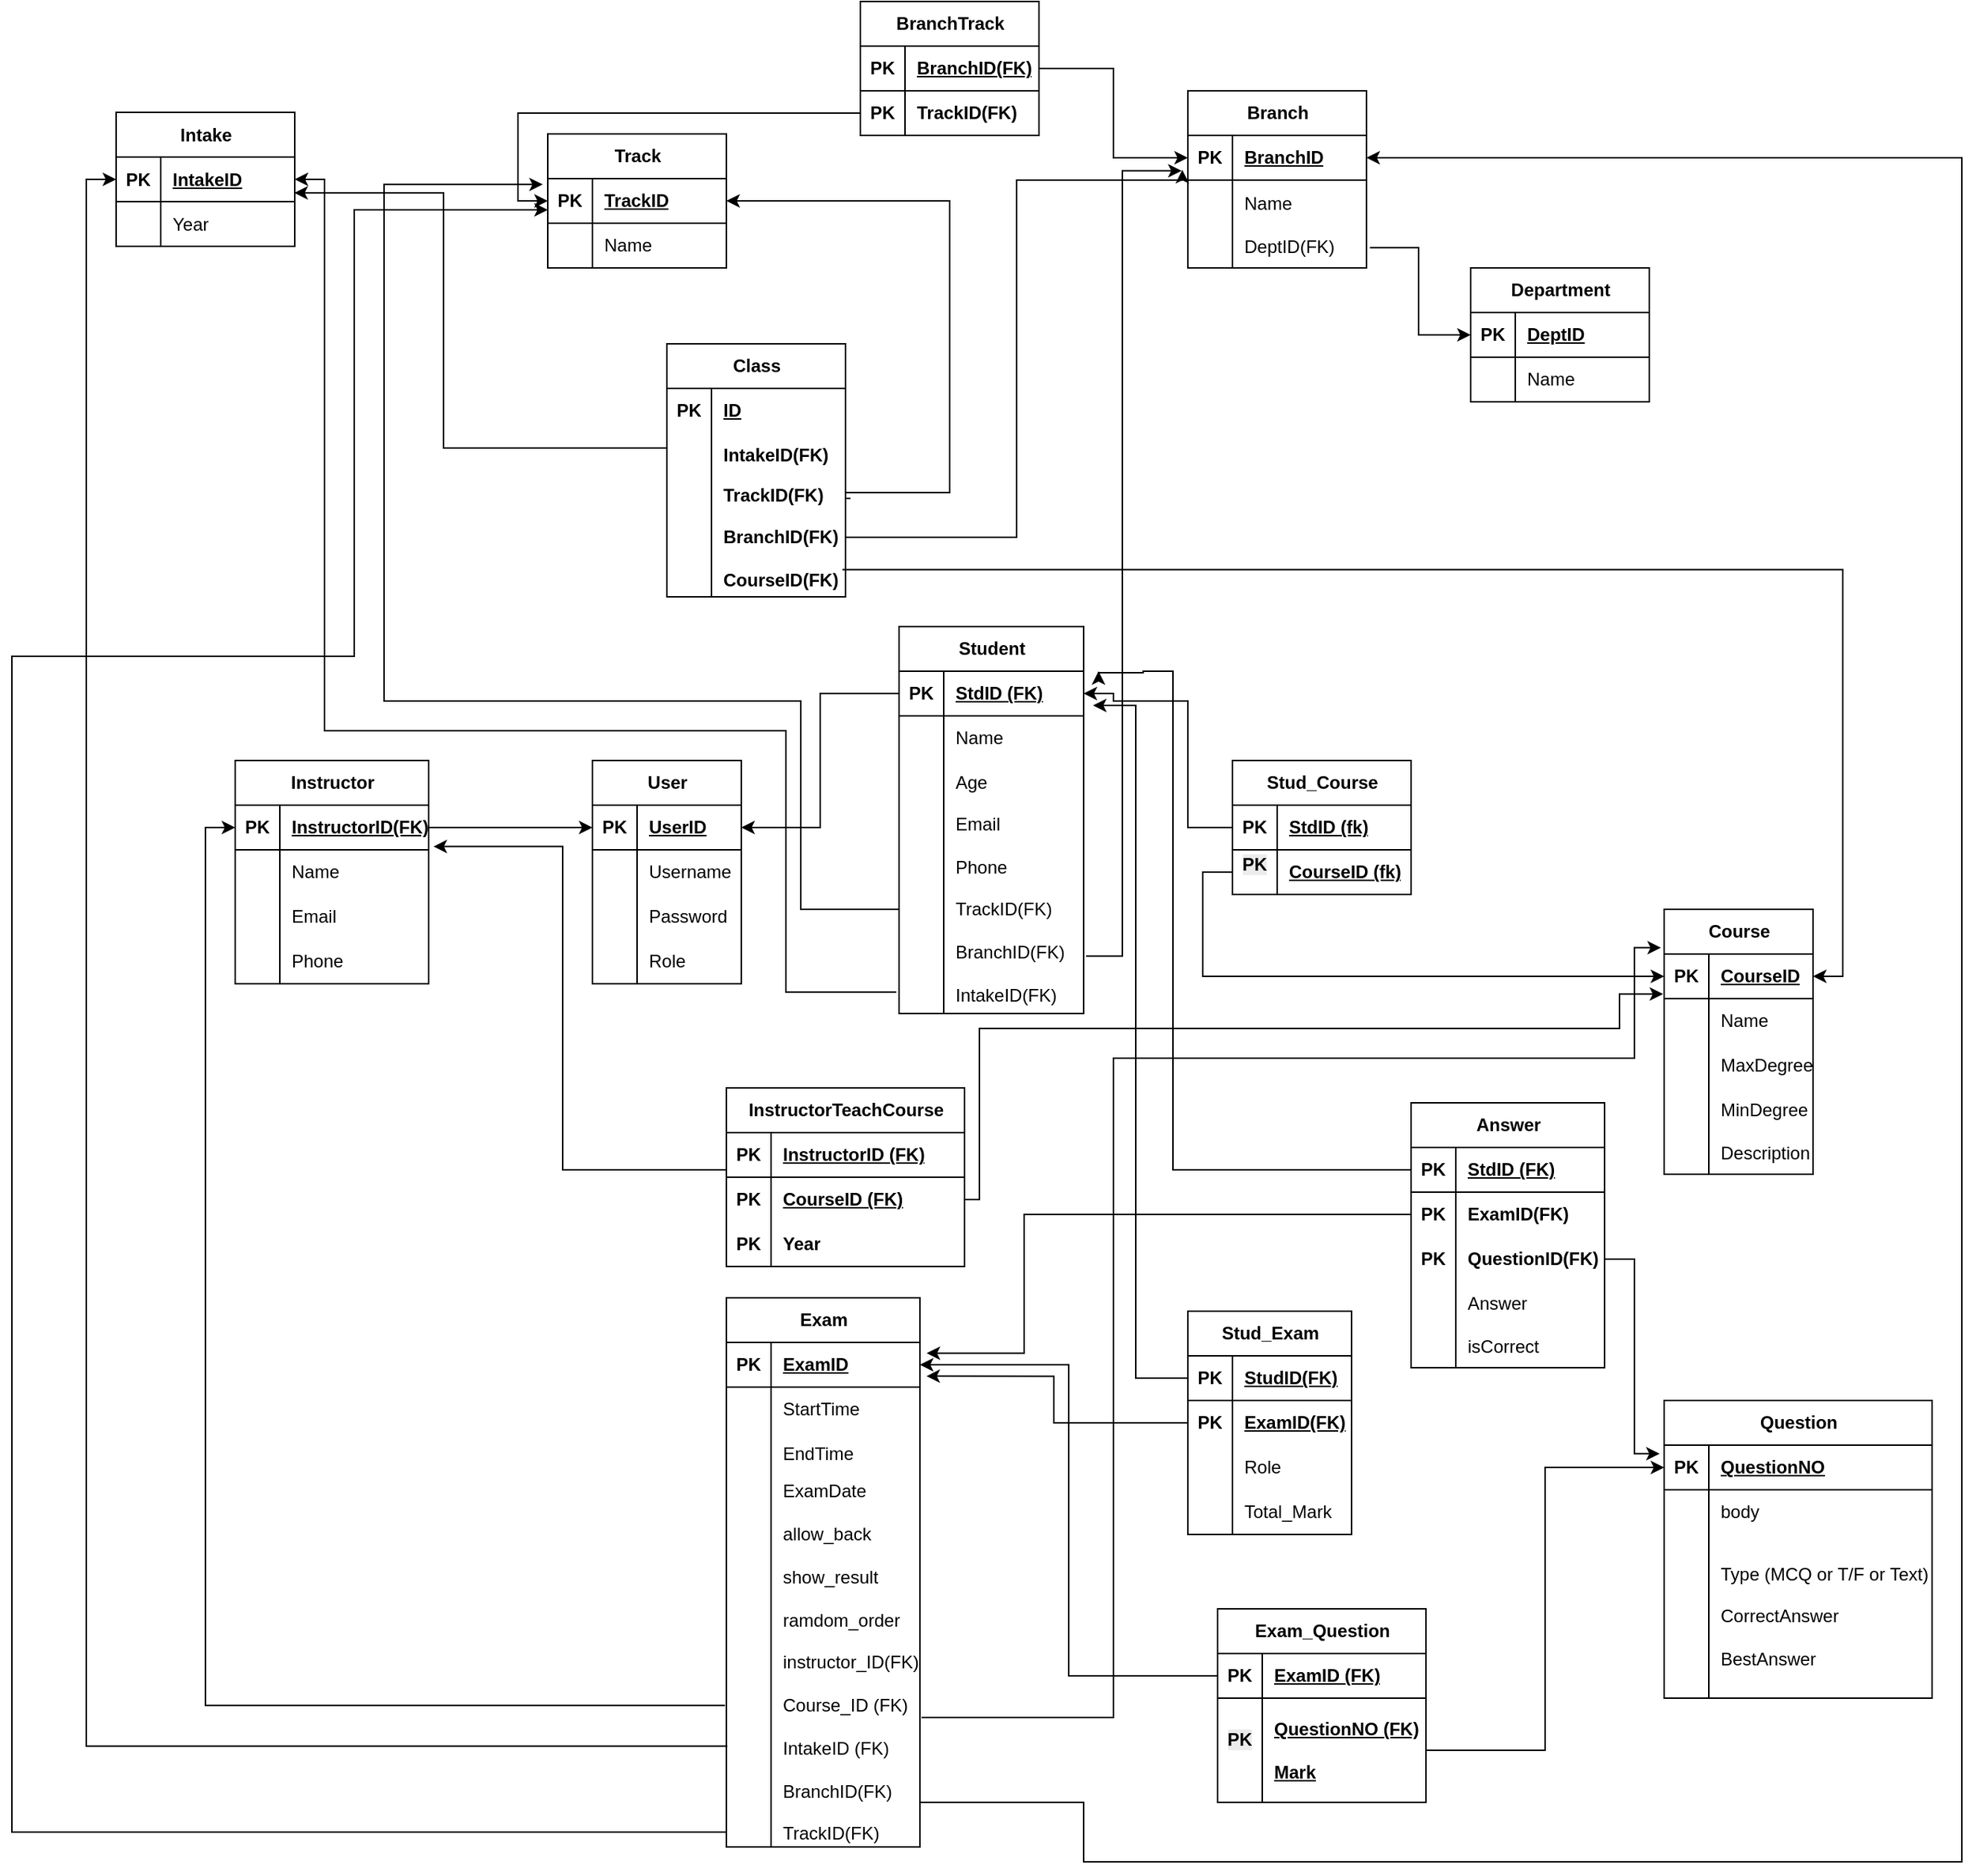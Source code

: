<mxfile version="28.1.1">
  <diagram name="Page-1" id="GFI76fcPRwma-CJ19cCc">
    <mxGraphModel dx="1365" dy="1314" grid="1" gridSize="10" guides="1" tooltips="1" connect="1" arrows="1" fold="1" page="0" pageScale="1" pageWidth="850" pageHeight="1100" background="#ffffff" math="0" shadow="0">
      <root>
        <mxCell id="0" />
        <mxCell id="1" parent="0" />
        <mxCell id="5QMCnD1vSp6xic4NkvK_-1" value="User" style="shape=table;startSize=30;container=1;collapsible=1;childLayout=tableLayout;fixedRows=1;rowLines=0;fontStyle=1;align=center;resizeLast=1;html=1;" parent="1" vertex="1">
          <mxGeometry x="390" y="40" width="100" height="150" as="geometry" />
        </mxCell>
        <mxCell id="5QMCnD1vSp6xic4NkvK_-2" value="" style="shape=tableRow;horizontal=0;startSize=0;swimlaneHead=0;swimlaneBody=0;fillColor=none;collapsible=0;dropTarget=0;points=[[0,0.5],[1,0.5]];portConstraint=eastwest;top=0;left=0;right=0;bottom=1;" parent="5QMCnD1vSp6xic4NkvK_-1" vertex="1">
          <mxGeometry y="30" width="100" height="30" as="geometry" />
        </mxCell>
        <mxCell id="5QMCnD1vSp6xic4NkvK_-3" value="PK" style="shape=partialRectangle;connectable=0;fillColor=none;top=0;left=0;bottom=0;right=0;fontStyle=1;overflow=hidden;whiteSpace=wrap;html=1;" parent="5QMCnD1vSp6xic4NkvK_-2" vertex="1">
          <mxGeometry width="30" height="30" as="geometry">
            <mxRectangle width="30" height="30" as="alternateBounds" />
          </mxGeometry>
        </mxCell>
        <mxCell id="5QMCnD1vSp6xic4NkvK_-4" value="UserID" style="shape=partialRectangle;connectable=0;fillColor=none;top=0;left=0;bottom=0;right=0;align=left;spacingLeft=6;fontStyle=5;overflow=hidden;whiteSpace=wrap;html=1;" parent="5QMCnD1vSp6xic4NkvK_-2" vertex="1">
          <mxGeometry x="30" width="70" height="30" as="geometry">
            <mxRectangle width="70" height="30" as="alternateBounds" />
          </mxGeometry>
        </mxCell>
        <mxCell id="5QMCnD1vSp6xic4NkvK_-5" value="" style="shape=tableRow;horizontal=0;startSize=0;swimlaneHead=0;swimlaneBody=0;fillColor=none;collapsible=0;dropTarget=0;points=[[0,0.5],[1,0.5]];portConstraint=eastwest;top=0;left=0;right=0;bottom=0;" parent="5QMCnD1vSp6xic4NkvK_-1" vertex="1">
          <mxGeometry y="60" width="100" height="30" as="geometry" />
        </mxCell>
        <mxCell id="5QMCnD1vSp6xic4NkvK_-6" value="" style="shape=partialRectangle;connectable=0;fillColor=none;top=0;left=0;bottom=0;right=0;editable=1;overflow=hidden;whiteSpace=wrap;html=1;" parent="5QMCnD1vSp6xic4NkvK_-5" vertex="1">
          <mxGeometry width="30" height="30" as="geometry">
            <mxRectangle width="30" height="30" as="alternateBounds" />
          </mxGeometry>
        </mxCell>
        <mxCell id="5QMCnD1vSp6xic4NkvK_-7" value="Username" style="shape=partialRectangle;connectable=0;fillColor=none;top=0;left=0;bottom=0;right=0;align=left;spacingLeft=6;overflow=hidden;whiteSpace=wrap;html=1;" parent="5QMCnD1vSp6xic4NkvK_-5" vertex="1">
          <mxGeometry x="30" width="70" height="30" as="geometry">
            <mxRectangle width="70" height="30" as="alternateBounds" />
          </mxGeometry>
        </mxCell>
        <mxCell id="5QMCnD1vSp6xic4NkvK_-8" value="" style="shape=tableRow;horizontal=0;startSize=0;swimlaneHead=0;swimlaneBody=0;fillColor=none;collapsible=0;dropTarget=0;points=[[0,0.5],[1,0.5]];portConstraint=eastwest;top=0;left=0;right=0;bottom=0;" parent="5QMCnD1vSp6xic4NkvK_-1" vertex="1">
          <mxGeometry y="90" width="100" height="30" as="geometry" />
        </mxCell>
        <mxCell id="5QMCnD1vSp6xic4NkvK_-9" value="" style="shape=partialRectangle;connectable=0;fillColor=none;top=0;left=0;bottom=0;right=0;editable=1;overflow=hidden;whiteSpace=wrap;html=1;" parent="5QMCnD1vSp6xic4NkvK_-8" vertex="1">
          <mxGeometry width="30" height="30" as="geometry">
            <mxRectangle width="30" height="30" as="alternateBounds" />
          </mxGeometry>
        </mxCell>
        <mxCell id="5QMCnD1vSp6xic4NkvK_-10" value="Password" style="shape=partialRectangle;connectable=0;fillColor=none;top=0;left=0;bottom=0;right=0;align=left;spacingLeft=6;overflow=hidden;whiteSpace=wrap;html=1;" parent="5QMCnD1vSp6xic4NkvK_-8" vertex="1">
          <mxGeometry x="30" width="70" height="30" as="geometry">
            <mxRectangle width="70" height="30" as="alternateBounds" />
          </mxGeometry>
        </mxCell>
        <mxCell id="5QMCnD1vSp6xic4NkvK_-11" value="" style="shape=tableRow;horizontal=0;startSize=0;swimlaneHead=0;swimlaneBody=0;fillColor=none;collapsible=0;dropTarget=0;points=[[0,0.5],[1,0.5]];portConstraint=eastwest;top=0;left=0;right=0;bottom=0;" parent="5QMCnD1vSp6xic4NkvK_-1" vertex="1">
          <mxGeometry y="120" width="100" height="30" as="geometry" />
        </mxCell>
        <mxCell id="5QMCnD1vSp6xic4NkvK_-12" value="" style="shape=partialRectangle;connectable=0;fillColor=none;top=0;left=0;bottom=0;right=0;editable=1;overflow=hidden;whiteSpace=wrap;html=1;" parent="5QMCnD1vSp6xic4NkvK_-11" vertex="1">
          <mxGeometry width="30" height="30" as="geometry">
            <mxRectangle width="30" height="30" as="alternateBounds" />
          </mxGeometry>
        </mxCell>
        <mxCell id="5QMCnD1vSp6xic4NkvK_-13" value="Role" style="shape=partialRectangle;connectable=0;fillColor=none;top=0;left=0;bottom=0;right=0;align=left;spacingLeft=6;overflow=hidden;whiteSpace=wrap;html=1;" parent="5QMCnD1vSp6xic4NkvK_-11" vertex="1">
          <mxGeometry x="30" width="70" height="30" as="geometry">
            <mxRectangle width="70" height="30" as="alternateBounds" />
          </mxGeometry>
        </mxCell>
        <mxCell id="5QMCnD1vSp6xic4NkvK_-225" style="edgeStyle=orthogonalEdgeStyle;rounded=0;orthogonalLoop=1;jettySize=auto;html=1;entryX=1;entryY=0.5;entryDx=0;entryDy=0;exitX=-0.015;exitY=0.897;exitDx=0;exitDy=0;exitPerimeter=0;" parent="1" source="5QMCnD1vSp6xic4NkvK_-24" target="5QMCnD1vSp6xic4NkvK_-173" edge="1">
          <mxGeometry relative="1" as="geometry">
            <Array as="points">
              <mxPoint x="520" y="196" />
              <mxPoint x="520" y="20" />
              <mxPoint x="210" y="20" />
              <mxPoint x="210" y="-351" />
            </Array>
          </mxGeometry>
        </mxCell>
        <mxCell id="5QMCnD1vSp6xic4NkvK_-14" value="Student" style="shape=table;startSize=30;container=1;collapsible=1;childLayout=tableLayout;fixedRows=1;rowLines=0;fontStyle=1;align=center;resizeLast=1;html=1;" parent="1" vertex="1">
          <mxGeometry x="596" y="-50" width="124" height="260" as="geometry" />
        </mxCell>
        <mxCell id="5QMCnD1vSp6xic4NkvK_-15" value="" style="shape=tableRow;horizontal=0;startSize=0;swimlaneHead=0;swimlaneBody=0;fillColor=none;collapsible=0;dropTarget=0;points=[[0,0.5],[1,0.5]];portConstraint=eastwest;top=0;left=0;right=0;bottom=1;" parent="5QMCnD1vSp6xic4NkvK_-14" vertex="1">
          <mxGeometry y="30" width="124" height="30" as="geometry" />
        </mxCell>
        <mxCell id="5QMCnD1vSp6xic4NkvK_-16" value="PK" style="shape=partialRectangle;connectable=0;fillColor=none;top=0;left=0;bottom=0;right=0;fontStyle=1;overflow=hidden;whiteSpace=wrap;html=1;" parent="5QMCnD1vSp6xic4NkvK_-15" vertex="1">
          <mxGeometry width="30" height="30" as="geometry">
            <mxRectangle width="30" height="30" as="alternateBounds" />
          </mxGeometry>
        </mxCell>
        <mxCell id="5QMCnD1vSp6xic4NkvK_-17" value="StdID (FK)" style="shape=partialRectangle;connectable=0;fillColor=none;top=0;left=0;bottom=0;right=0;align=left;spacingLeft=6;fontStyle=5;overflow=hidden;whiteSpace=wrap;html=1;" parent="5QMCnD1vSp6xic4NkvK_-15" vertex="1">
          <mxGeometry x="30" width="94" height="30" as="geometry">
            <mxRectangle width="94" height="30" as="alternateBounds" />
          </mxGeometry>
        </mxCell>
        <mxCell id="5QMCnD1vSp6xic4NkvK_-18" value="" style="shape=tableRow;horizontal=0;startSize=0;swimlaneHead=0;swimlaneBody=0;fillColor=none;collapsible=0;dropTarget=0;points=[[0,0.5],[1,0.5]];portConstraint=eastwest;top=0;left=0;right=0;bottom=0;" parent="5QMCnD1vSp6xic4NkvK_-14" vertex="1">
          <mxGeometry y="60" width="124" height="30" as="geometry" />
        </mxCell>
        <mxCell id="5QMCnD1vSp6xic4NkvK_-19" value="" style="shape=partialRectangle;connectable=0;fillColor=none;top=0;left=0;bottom=0;right=0;editable=1;overflow=hidden;whiteSpace=wrap;html=1;" parent="5QMCnD1vSp6xic4NkvK_-18" vertex="1">
          <mxGeometry width="30" height="30" as="geometry">
            <mxRectangle width="30" height="30" as="alternateBounds" />
          </mxGeometry>
        </mxCell>
        <mxCell id="5QMCnD1vSp6xic4NkvK_-20" value="Name" style="shape=partialRectangle;connectable=0;fillColor=none;top=0;left=0;bottom=0;right=0;align=left;spacingLeft=6;overflow=hidden;whiteSpace=wrap;html=1;" parent="5QMCnD1vSp6xic4NkvK_-18" vertex="1">
          <mxGeometry x="30" width="94" height="30" as="geometry">
            <mxRectangle width="94" height="30" as="alternateBounds" />
          </mxGeometry>
        </mxCell>
        <mxCell id="5QMCnD1vSp6xic4NkvK_-21" value="" style="shape=tableRow;horizontal=0;startSize=0;swimlaneHead=0;swimlaneBody=0;fillColor=none;collapsible=0;dropTarget=0;points=[[0,0.5],[1,0.5]];portConstraint=eastwest;top=0;left=0;right=0;bottom=0;" parent="5QMCnD1vSp6xic4NkvK_-14" vertex="1">
          <mxGeometry y="90" width="124" height="30" as="geometry" />
        </mxCell>
        <mxCell id="5QMCnD1vSp6xic4NkvK_-22" value="" style="shape=partialRectangle;connectable=0;fillColor=none;top=0;left=0;bottom=0;right=0;editable=1;overflow=hidden;whiteSpace=wrap;html=1;" parent="5QMCnD1vSp6xic4NkvK_-21" vertex="1">
          <mxGeometry width="30" height="30" as="geometry">
            <mxRectangle width="30" height="30" as="alternateBounds" />
          </mxGeometry>
        </mxCell>
        <mxCell id="5QMCnD1vSp6xic4NkvK_-23" value="Age" style="shape=partialRectangle;connectable=0;fillColor=none;top=0;left=0;bottom=0;right=0;align=left;spacingLeft=6;overflow=hidden;whiteSpace=wrap;html=1;" parent="5QMCnD1vSp6xic4NkvK_-21" vertex="1">
          <mxGeometry x="30" width="94" height="30" as="geometry">
            <mxRectangle width="94" height="30" as="alternateBounds" />
          </mxGeometry>
        </mxCell>
        <mxCell id="5QMCnD1vSp6xic4NkvK_-24" value="" style="shape=tableRow;horizontal=0;startSize=0;swimlaneHead=0;swimlaneBody=0;fillColor=none;collapsible=0;dropTarget=0;points=[[0,0.5],[1,0.5]];portConstraint=eastwest;top=0;left=0;right=0;bottom=0;" parent="5QMCnD1vSp6xic4NkvK_-14" vertex="1">
          <mxGeometry y="120" width="124" height="140" as="geometry" />
        </mxCell>
        <mxCell id="5QMCnD1vSp6xic4NkvK_-25" value="" style="shape=partialRectangle;connectable=0;fillColor=none;top=0;left=0;bottom=0;right=0;editable=1;overflow=hidden;whiteSpace=wrap;html=1;" parent="5QMCnD1vSp6xic4NkvK_-24" vertex="1">
          <mxGeometry width="30" height="140" as="geometry">
            <mxRectangle width="30" height="140" as="alternateBounds" />
          </mxGeometry>
        </mxCell>
        <mxCell id="5QMCnD1vSp6xic4NkvK_-26" value="&lt;div&gt;Email&lt;/div&gt;&lt;div&gt;&lt;br&gt;&lt;/div&gt;Phone&lt;div&gt;&lt;br&gt;&lt;/div&gt;&lt;div&gt;TrackID(FK)&lt;/div&gt;&lt;div&gt;&lt;br&gt;&lt;/div&gt;&lt;div&gt;BranchID(FK)&lt;/div&gt;&lt;div&gt;&lt;br&gt;&lt;/div&gt;&lt;div&gt;IntakeID(FK)&lt;/div&gt;" style="shape=partialRectangle;connectable=0;fillColor=none;top=0;left=0;bottom=0;right=0;align=left;spacingLeft=6;overflow=hidden;whiteSpace=wrap;html=1;" parent="5QMCnD1vSp6xic4NkvK_-24" vertex="1">
          <mxGeometry x="30" width="94" height="140" as="geometry">
            <mxRectangle width="94" height="140" as="alternateBounds" />
          </mxGeometry>
        </mxCell>
        <mxCell id="5QMCnD1vSp6xic4NkvK_-28" value="Instructor" style="shape=table;startSize=30;container=1;collapsible=1;childLayout=tableLayout;fixedRows=1;rowLines=0;fontStyle=1;align=center;resizeLast=1;html=1;" parent="1" vertex="1">
          <mxGeometry x="150" y="40" width="130" height="150" as="geometry" />
        </mxCell>
        <mxCell id="5QMCnD1vSp6xic4NkvK_-29" value="" style="shape=tableRow;horizontal=0;startSize=0;swimlaneHead=0;swimlaneBody=0;fillColor=none;collapsible=0;dropTarget=0;points=[[0,0.5],[1,0.5]];portConstraint=eastwest;top=0;left=0;right=0;bottom=1;" parent="5QMCnD1vSp6xic4NkvK_-28" vertex="1">
          <mxGeometry y="30" width="130" height="30" as="geometry" />
        </mxCell>
        <mxCell id="5QMCnD1vSp6xic4NkvK_-30" value="PK" style="shape=partialRectangle;connectable=0;fillColor=none;top=0;left=0;bottom=0;right=0;fontStyle=1;overflow=hidden;whiteSpace=wrap;html=1;" parent="5QMCnD1vSp6xic4NkvK_-29" vertex="1">
          <mxGeometry width="30" height="30" as="geometry">
            <mxRectangle width="30" height="30" as="alternateBounds" />
          </mxGeometry>
        </mxCell>
        <mxCell id="5QMCnD1vSp6xic4NkvK_-31" value="InstructorID(FK)" style="shape=partialRectangle;connectable=0;fillColor=none;top=0;left=0;bottom=0;right=0;align=left;spacingLeft=6;fontStyle=5;overflow=hidden;whiteSpace=wrap;html=1;" parent="5QMCnD1vSp6xic4NkvK_-29" vertex="1">
          <mxGeometry x="30" width="100" height="30" as="geometry">
            <mxRectangle width="100" height="30" as="alternateBounds" />
          </mxGeometry>
        </mxCell>
        <mxCell id="5QMCnD1vSp6xic4NkvK_-32" value="" style="shape=tableRow;horizontal=0;startSize=0;swimlaneHead=0;swimlaneBody=0;fillColor=none;collapsible=0;dropTarget=0;points=[[0,0.5],[1,0.5]];portConstraint=eastwest;top=0;left=0;right=0;bottom=0;" parent="5QMCnD1vSp6xic4NkvK_-28" vertex="1">
          <mxGeometry y="60" width="130" height="30" as="geometry" />
        </mxCell>
        <mxCell id="5QMCnD1vSp6xic4NkvK_-33" value="" style="shape=partialRectangle;connectable=0;fillColor=none;top=0;left=0;bottom=0;right=0;editable=1;overflow=hidden;whiteSpace=wrap;html=1;" parent="5QMCnD1vSp6xic4NkvK_-32" vertex="1">
          <mxGeometry width="30" height="30" as="geometry">
            <mxRectangle width="30" height="30" as="alternateBounds" />
          </mxGeometry>
        </mxCell>
        <mxCell id="5QMCnD1vSp6xic4NkvK_-34" value="Name" style="shape=partialRectangle;connectable=0;fillColor=none;top=0;left=0;bottom=0;right=0;align=left;spacingLeft=6;overflow=hidden;whiteSpace=wrap;html=1;" parent="5QMCnD1vSp6xic4NkvK_-32" vertex="1">
          <mxGeometry x="30" width="100" height="30" as="geometry">
            <mxRectangle width="100" height="30" as="alternateBounds" />
          </mxGeometry>
        </mxCell>
        <mxCell id="5QMCnD1vSp6xic4NkvK_-35" value="" style="shape=tableRow;horizontal=0;startSize=0;swimlaneHead=0;swimlaneBody=0;fillColor=none;collapsible=0;dropTarget=0;points=[[0,0.5],[1,0.5]];portConstraint=eastwest;top=0;left=0;right=0;bottom=0;" parent="5QMCnD1vSp6xic4NkvK_-28" vertex="1">
          <mxGeometry y="90" width="130" height="30" as="geometry" />
        </mxCell>
        <mxCell id="5QMCnD1vSp6xic4NkvK_-36" value="" style="shape=partialRectangle;connectable=0;fillColor=none;top=0;left=0;bottom=0;right=0;editable=1;overflow=hidden;whiteSpace=wrap;html=1;" parent="5QMCnD1vSp6xic4NkvK_-35" vertex="1">
          <mxGeometry width="30" height="30" as="geometry">
            <mxRectangle width="30" height="30" as="alternateBounds" />
          </mxGeometry>
        </mxCell>
        <mxCell id="5QMCnD1vSp6xic4NkvK_-37" value="Email" style="shape=partialRectangle;connectable=0;fillColor=none;top=0;left=0;bottom=0;right=0;align=left;spacingLeft=6;overflow=hidden;whiteSpace=wrap;html=1;" parent="5QMCnD1vSp6xic4NkvK_-35" vertex="1">
          <mxGeometry x="30" width="100" height="30" as="geometry">
            <mxRectangle width="100" height="30" as="alternateBounds" />
          </mxGeometry>
        </mxCell>
        <mxCell id="5QMCnD1vSp6xic4NkvK_-38" value="" style="shape=tableRow;horizontal=0;startSize=0;swimlaneHead=0;swimlaneBody=0;fillColor=none;collapsible=0;dropTarget=0;points=[[0,0.5],[1,0.5]];portConstraint=eastwest;top=0;left=0;right=0;bottom=0;" parent="5QMCnD1vSp6xic4NkvK_-28" vertex="1">
          <mxGeometry y="120" width="130" height="30" as="geometry" />
        </mxCell>
        <mxCell id="5QMCnD1vSp6xic4NkvK_-39" value="" style="shape=partialRectangle;connectable=0;fillColor=none;top=0;left=0;bottom=0;right=0;editable=1;overflow=hidden;whiteSpace=wrap;html=1;" parent="5QMCnD1vSp6xic4NkvK_-38" vertex="1">
          <mxGeometry width="30" height="30" as="geometry">
            <mxRectangle width="30" height="30" as="alternateBounds" />
          </mxGeometry>
        </mxCell>
        <mxCell id="5QMCnD1vSp6xic4NkvK_-40" value="Phone" style="shape=partialRectangle;connectable=0;fillColor=none;top=0;left=0;bottom=0;right=0;align=left;spacingLeft=6;overflow=hidden;whiteSpace=wrap;html=1;" parent="5QMCnD1vSp6xic4NkvK_-38" vertex="1">
          <mxGeometry x="30" width="100" height="30" as="geometry">
            <mxRectangle width="100" height="30" as="alternateBounds" />
          </mxGeometry>
        </mxCell>
        <mxCell id="5QMCnD1vSp6xic4NkvK_-41" style="edgeStyle=orthogonalEdgeStyle;rounded=0;orthogonalLoop=1;jettySize=auto;html=1;exitX=1;exitY=0.5;exitDx=0;exitDy=0;entryX=0;entryY=0.5;entryDx=0;entryDy=0;" parent="1" source="5QMCnD1vSp6xic4NkvK_-29" target="5QMCnD1vSp6xic4NkvK_-2" edge="1">
          <mxGeometry relative="1" as="geometry" />
        </mxCell>
        <mxCell id="5QMCnD1vSp6xic4NkvK_-42" style="edgeStyle=orthogonalEdgeStyle;rounded=0;orthogonalLoop=1;jettySize=auto;html=1;entryX=1;entryY=0.5;entryDx=0;entryDy=0;" parent="1" source="5QMCnD1vSp6xic4NkvK_-15" target="5QMCnD1vSp6xic4NkvK_-2" edge="1">
          <mxGeometry relative="1" as="geometry" />
        </mxCell>
        <mxCell id="5QMCnD1vSp6xic4NkvK_-43" value="Course" style="shape=table;startSize=30;container=1;collapsible=1;childLayout=tableLayout;fixedRows=1;rowLines=0;fontStyle=1;align=center;resizeLast=1;html=1;" parent="1" vertex="1">
          <mxGeometry x="1110" y="140" width="100" height="178" as="geometry" />
        </mxCell>
        <mxCell id="5QMCnD1vSp6xic4NkvK_-44" value="" style="shape=tableRow;horizontal=0;startSize=0;swimlaneHead=0;swimlaneBody=0;fillColor=none;collapsible=0;dropTarget=0;points=[[0,0.5],[1,0.5]];portConstraint=eastwest;top=0;left=0;right=0;bottom=1;" parent="5QMCnD1vSp6xic4NkvK_-43" vertex="1">
          <mxGeometry y="30" width="100" height="30" as="geometry" />
        </mxCell>
        <mxCell id="5QMCnD1vSp6xic4NkvK_-45" value="PK" style="shape=partialRectangle;connectable=0;fillColor=none;top=0;left=0;bottom=0;right=0;fontStyle=1;overflow=hidden;whiteSpace=wrap;html=1;" parent="5QMCnD1vSp6xic4NkvK_-44" vertex="1">
          <mxGeometry width="30" height="30" as="geometry">
            <mxRectangle width="30" height="30" as="alternateBounds" />
          </mxGeometry>
        </mxCell>
        <mxCell id="5QMCnD1vSp6xic4NkvK_-46" value="CourseID" style="shape=partialRectangle;connectable=0;fillColor=none;top=0;left=0;bottom=0;right=0;align=left;spacingLeft=6;fontStyle=5;overflow=hidden;whiteSpace=wrap;html=1;" parent="5QMCnD1vSp6xic4NkvK_-44" vertex="1">
          <mxGeometry x="30" width="70" height="30" as="geometry">
            <mxRectangle width="70" height="30" as="alternateBounds" />
          </mxGeometry>
        </mxCell>
        <mxCell id="5QMCnD1vSp6xic4NkvK_-47" value="" style="shape=tableRow;horizontal=0;startSize=0;swimlaneHead=0;swimlaneBody=0;fillColor=none;collapsible=0;dropTarget=0;points=[[0,0.5],[1,0.5]];portConstraint=eastwest;top=0;left=0;right=0;bottom=0;" parent="5QMCnD1vSp6xic4NkvK_-43" vertex="1">
          <mxGeometry y="60" width="100" height="30" as="geometry" />
        </mxCell>
        <mxCell id="5QMCnD1vSp6xic4NkvK_-48" value="" style="shape=partialRectangle;connectable=0;fillColor=none;top=0;left=0;bottom=0;right=0;editable=1;overflow=hidden;whiteSpace=wrap;html=1;" parent="5QMCnD1vSp6xic4NkvK_-47" vertex="1">
          <mxGeometry width="30" height="30" as="geometry">
            <mxRectangle width="30" height="30" as="alternateBounds" />
          </mxGeometry>
        </mxCell>
        <mxCell id="5QMCnD1vSp6xic4NkvK_-49" value="Name" style="shape=partialRectangle;connectable=0;fillColor=none;top=0;left=0;bottom=0;right=0;align=left;spacingLeft=6;overflow=hidden;whiteSpace=wrap;html=1;" parent="5QMCnD1vSp6xic4NkvK_-47" vertex="1">
          <mxGeometry x="30" width="70" height="30" as="geometry">
            <mxRectangle width="70" height="30" as="alternateBounds" />
          </mxGeometry>
        </mxCell>
        <mxCell id="5QMCnD1vSp6xic4NkvK_-50" value="" style="shape=tableRow;horizontal=0;startSize=0;swimlaneHead=0;swimlaneBody=0;fillColor=none;collapsible=0;dropTarget=0;points=[[0,0.5],[1,0.5]];portConstraint=eastwest;top=0;left=0;right=0;bottom=0;" parent="5QMCnD1vSp6xic4NkvK_-43" vertex="1">
          <mxGeometry y="90" width="100" height="30" as="geometry" />
        </mxCell>
        <mxCell id="5QMCnD1vSp6xic4NkvK_-51" value="" style="shape=partialRectangle;connectable=0;fillColor=none;top=0;left=0;bottom=0;right=0;editable=1;overflow=hidden;whiteSpace=wrap;html=1;" parent="5QMCnD1vSp6xic4NkvK_-50" vertex="1">
          <mxGeometry width="30" height="30" as="geometry">
            <mxRectangle width="30" height="30" as="alternateBounds" />
          </mxGeometry>
        </mxCell>
        <mxCell id="5QMCnD1vSp6xic4NkvK_-52" value="MaxDegree" style="shape=partialRectangle;connectable=0;fillColor=none;top=0;left=0;bottom=0;right=0;align=left;spacingLeft=6;overflow=hidden;whiteSpace=wrap;html=1;" parent="5QMCnD1vSp6xic4NkvK_-50" vertex="1">
          <mxGeometry x="30" width="70" height="30" as="geometry">
            <mxRectangle width="70" height="30" as="alternateBounds" />
          </mxGeometry>
        </mxCell>
        <mxCell id="5QMCnD1vSp6xic4NkvK_-53" value="" style="shape=tableRow;horizontal=0;startSize=0;swimlaneHead=0;swimlaneBody=0;fillColor=none;collapsible=0;dropTarget=0;points=[[0,0.5],[1,0.5]];portConstraint=eastwest;top=0;left=0;right=0;bottom=0;" parent="5QMCnD1vSp6xic4NkvK_-43" vertex="1">
          <mxGeometry y="120" width="100" height="58" as="geometry" />
        </mxCell>
        <mxCell id="5QMCnD1vSp6xic4NkvK_-54" value="" style="shape=partialRectangle;connectable=0;fillColor=none;top=0;left=0;bottom=0;right=0;editable=1;overflow=hidden;whiteSpace=wrap;html=1;" parent="5QMCnD1vSp6xic4NkvK_-53" vertex="1">
          <mxGeometry width="30" height="58" as="geometry">
            <mxRectangle width="30" height="58" as="alternateBounds" />
          </mxGeometry>
        </mxCell>
        <mxCell id="5QMCnD1vSp6xic4NkvK_-55" value="MinDegree&lt;div&gt;&lt;br&gt;&lt;/div&gt;&lt;div&gt;Description&lt;/div&gt;" style="shape=partialRectangle;connectable=0;fillColor=none;top=0;left=0;bottom=0;right=0;align=left;spacingLeft=6;overflow=hidden;whiteSpace=wrap;html=1;" parent="5QMCnD1vSp6xic4NkvK_-53" vertex="1">
          <mxGeometry x="30" width="70" height="58" as="geometry">
            <mxRectangle width="70" height="58" as="alternateBounds" />
          </mxGeometry>
        </mxCell>
        <mxCell id="5QMCnD1vSp6xic4NkvK_-56" value="Stud_Course" style="shape=table;startSize=30;container=1;collapsible=1;childLayout=tableLayout;fixedRows=1;rowLines=0;fontStyle=1;align=center;resizeLast=1;html=1;" parent="1" vertex="1">
          <mxGeometry x="820" y="40" width="120" height="90" as="geometry" />
        </mxCell>
        <mxCell id="5QMCnD1vSp6xic4NkvK_-57" value="" style="shape=tableRow;horizontal=0;startSize=0;swimlaneHead=0;swimlaneBody=0;fillColor=none;collapsible=0;dropTarget=0;points=[[0,0.5],[1,0.5]];portConstraint=eastwest;top=0;left=0;right=0;bottom=1;" parent="5QMCnD1vSp6xic4NkvK_-56" vertex="1">
          <mxGeometry y="30" width="120" height="30" as="geometry" />
        </mxCell>
        <mxCell id="5QMCnD1vSp6xic4NkvK_-58" value="PK" style="shape=partialRectangle;connectable=0;fillColor=none;top=0;left=0;bottom=0;right=0;fontStyle=1;overflow=hidden;whiteSpace=wrap;html=1;" parent="5QMCnD1vSp6xic4NkvK_-57" vertex="1">
          <mxGeometry width="30" height="30" as="geometry">
            <mxRectangle width="30" height="30" as="alternateBounds" />
          </mxGeometry>
        </mxCell>
        <mxCell id="5QMCnD1vSp6xic4NkvK_-59" value="StdID (fk)" style="shape=partialRectangle;connectable=0;fillColor=none;top=0;left=0;bottom=0;right=0;align=left;spacingLeft=6;fontStyle=5;overflow=hidden;whiteSpace=wrap;html=1;" parent="5QMCnD1vSp6xic4NkvK_-57" vertex="1">
          <mxGeometry x="30" width="90" height="30" as="geometry">
            <mxRectangle width="90" height="30" as="alternateBounds" />
          </mxGeometry>
        </mxCell>
        <mxCell id="5QMCnD1vSp6xic4NkvK_-60" value="" style="shape=tableRow;horizontal=0;startSize=0;swimlaneHead=0;swimlaneBody=0;fillColor=none;collapsible=0;dropTarget=0;points=[[0,0.5],[1,0.5]];portConstraint=eastwest;top=0;left=0;right=0;bottom=0;" parent="5QMCnD1vSp6xic4NkvK_-56" vertex="1">
          <mxGeometry y="60" width="120" height="30" as="geometry" />
        </mxCell>
        <mxCell id="5QMCnD1vSp6xic4NkvK_-61" value="&lt;span style=&quot;color: rgb(0, 0, 0); font-family: Helvetica; font-size: 12px; font-style: normal; font-variant-ligatures: normal; font-variant-caps: normal; font-weight: 700; letter-spacing: normal; orphans: 2; text-align: center; text-indent: 0px; text-transform: none; widows: 2; word-spacing: 0px; -webkit-text-stroke-width: 0px; white-space: normal; background-color: rgb(236, 236, 236); text-decoration-thickness: initial; text-decoration-style: initial; text-decoration-color: initial; float: none; display: inline !important;&quot;&gt;PK&lt;/span&gt;&lt;div&gt;&lt;br/&gt;&lt;/div&gt;" style="shape=partialRectangle;connectable=0;fillColor=none;top=0;left=0;bottom=0;right=0;editable=1;overflow=hidden;whiteSpace=wrap;html=1;" parent="5QMCnD1vSp6xic4NkvK_-60" vertex="1">
          <mxGeometry width="30" height="30" as="geometry">
            <mxRectangle width="30" height="30" as="alternateBounds" />
          </mxGeometry>
        </mxCell>
        <mxCell id="5QMCnD1vSp6xic4NkvK_-62" value="&lt;b&gt;&lt;u&gt;CourseID (fk)&lt;/u&gt;&lt;/b&gt;" style="shape=partialRectangle;connectable=0;fillColor=none;top=0;left=0;bottom=0;right=0;align=left;spacingLeft=6;overflow=hidden;whiteSpace=wrap;html=1;" parent="5QMCnD1vSp6xic4NkvK_-60" vertex="1">
          <mxGeometry x="30" width="90" height="30" as="geometry">
            <mxRectangle width="90" height="30" as="alternateBounds" />
          </mxGeometry>
        </mxCell>
        <mxCell id="5QMCnD1vSp6xic4NkvK_-69" style="edgeStyle=orthogonalEdgeStyle;rounded=0;orthogonalLoop=1;jettySize=auto;html=1;exitX=0;exitY=0.5;exitDx=0;exitDy=0;entryX=0;entryY=0.5;entryDx=0;entryDy=0;" parent="1" source="5QMCnD1vSp6xic4NkvK_-60" target="5QMCnD1vSp6xic4NkvK_-44" edge="1">
          <mxGeometry relative="1" as="geometry" />
        </mxCell>
        <mxCell id="5QMCnD1vSp6xic4NkvK_-70" style="edgeStyle=orthogonalEdgeStyle;rounded=0;orthogonalLoop=1;jettySize=auto;html=1;exitX=0;exitY=0.5;exitDx=0;exitDy=0;entryX=1;entryY=0.5;entryDx=0;entryDy=0;" parent="1" source="5QMCnD1vSp6xic4NkvK_-57" target="5QMCnD1vSp6xic4NkvK_-15" edge="1">
          <mxGeometry relative="1" as="geometry">
            <Array as="points">
              <mxPoint x="790" y="85" />
              <mxPoint x="790" />
              <mxPoint x="740" />
              <mxPoint x="740" y="-5" />
            </Array>
          </mxGeometry>
        </mxCell>
        <mxCell id="5QMCnD1vSp6xic4NkvK_-71" value="InstructorTeachCourse" style="shape=table;startSize=30;container=1;collapsible=1;childLayout=tableLayout;fixedRows=1;rowLines=0;fontStyle=1;align=center;resizeLast=1;html=1;" parent="1" vertex="1">
          <mxGeometry x="480" y="260" width="160" height="120" as="geometry" />
        </mxCell>
        <mxCell id="5QMCnD1vSp6xic4NkvK_-72" value="" style="shape=tableRow;horizontal=0;startSize=0;swimlaneHead=0;swimlaneBody=0;fillColor=none;collapsible=0;dropTarget=0;points=[[0,0.5],[1,0.5]];portConstraint=eastwest;top=0;left=0;right=0;bottom=1;" parent="5QMCnD1vSp6xic4NkvK_-71" vertex="1">
          <mxGeometry y="30" width="160" height="30" as="geometry" />
        </mxCell>
        <mxCell id="5QMCnD1vSp6xic4NkvK_-73" value="PK" style="shape=partialRectangle;connectable=0;fillColor=none;top=0;left=0;bottom=0;right=0;fontStyle=1;overflow=hidden;whiteSpace=wrap;html=1;" parent="5QMCnD1vSp6xic4NkvK_-72" vertex="1">
          <mxGeometry width="30" height="30" as="geometry">
            <mxRectangle width="30" height="30" as="alternateBounds" />
          </mxGeometry>
        </mxCell>
        <mxCell id="5QMCnD1vSp6xic4NkvK_-74" value="InstructorID (FK)" style="shape=partialRectangle;connectable=0;fillColor=none;top=0;left=0;bottom=0;right=0;align=left;spacingLeft=6;fontStyle=5;overflow=hidden;whiteSpace=wrap;html=1;" parent="5QMCnD1vSp6xic4NkvK_-72" vertex="1">
          <mxGeometry x="30" width="130" height="30" as="geometry">
            <mxRectangle width="130" height="30" as="alternateBounds" />
          </mxGeometry>
        </mxCell>
        <mxCell id="5QMCnD1vSp6xic4NkvK_-75" value="" style="shape=tableRow;horizontal=0;startSize=0;swimlaneHead=0;swimlaneBody=0;fillColor=none;collapsible=0;dropTarget=0;points=[[0,0.5],[1,0.5]];portConstraint=eastwest;top=0;left=0;right=0;bottom=0;" parent="5QMCnD1vSp6xic4NkvK_-71" vertex="1">
          <mxGeometry y="60" width="160" height="30" as="geometry" />
        </mxCell>
        <mxCell id="5QMCnD1vSp6xic4NkvK_-76" value="&lt;b&gt;PK&lt;/b&gt;" style="shape=partialRectangle;connectable=0;fillColor=none;top=0;left=0;bottom=0;right=0;editable=1;overflow=hidden;whiteSpace=wrap;html=1;" parent="5QMCnD1vSp6xic4NkvK_-75" vertex="1">
          <mxGeometry width="30" height="30" as="geometry">
            <mxRectangle width="30" height="30" as="alternateBounds" />
          </mxGeometry>
        </mxCell>
        <mxCell id="5QMCnD1vSp6xic4NkvK_-77" value="&lt;span style=&quot;font-weight: 700; text-decoration-line: underline;&quot;&gt;CourseID (FK)&lt;/span&gt;" style="shape=partialRectangle;connectable=0;fillColor=none;top=0;left=0;bottom=0;right=0;align=left;spacingLeft=6;overflow=hidden;whiteSpace=wrap;html=1;" parent="5QMCnD1vSp6xic4NkvK_-75" vertex="1">
          <mxGeometry x="30" width="130" height="30" as="geometry">
            <mxRectangle width="130" height="30" as="alternateBounds" />
          </mxGeometry>
        </mxCell>
        <mxCell id="5QMCnD1vSp6xic4NkvK_-78" value="" style="shape=tableRow;horizontal=0;startSize=0;swimlaneHead=0;swimlaneBody=0;fillColor=none;collapsible=0;dropTarget=0;points=[[0,0.5],[1,0.5]];portConstraint=eastwest;top=0;left=0;right=0;bottom=0;" parent="5QMCnD1vSp6xic4NkvK_-71" vertex="1">
          <mxGeometry y="90" width="160" height="30" as="geometry" />
        </mxCell>
        <mxCell id="5QMCnD1vSp6xic4NkvK_-79" value="&lt;b&gt;PK&lt;/b&gt;" style="shape=partialRectangle;connectable=0;fillColor=none;top=0;left=0;bottom=0;right=0;editable=1;overflow=hidden;whiteSpace=wrap;html=1;" parent="5QMCnD1vSp6xic4NkvK_-78" vertex="1">
          <mxGeometry width="30" height="30" as="geometry">
            <mxRectangle width="30" height="30" as="alternateBounds" />
          </mxGeometry>
        </mxCell>
        <mxCell id="5QMCnD1vSp6xic4NkvK_-80" value="&lt;b&gt;Year&lt;/b&gt;" style="shape=partialRectangle;connectable=0;fillColor=none;top=0;left=0;bottom=0;right=0;align=left;spacingLeft=6;overflow=hidden;whiteSpace=wrap;html=1;" parent="5QMCnD1vSp6xic4NkvK_-78" vertex="1">
          <mxGeometry x="30" width="130" height="30" as="geometry">
            <mxRectangle width="130" height="30" as="alternateBounds" />
          </mxGeometry>
        </mxCell>
        <mxCell id="5QMCnD1vSp6xic4NkvK_-85" style="edgeStyle=orthogonalEdgeStyle;rounded=0;orthogonalLoop=1;jettySize=auto;html=1;exitX=1;exitY=0.5;exitDx=0;exitDy=0;entryX=-0.007;entryY=0.896;entryDx=0;entryDy=0;entryPerimeter=0;" parent="1" source="5QMCnD1vSp6xic4NkvK_-75" target="5QMCnD1vSp6xic4NkvK_-44" edge="1">
          <mxGeometry relative="1" as="geometry">
            <Array as="points">
              <mxPoint x="650" y="335" />
              <mxPoint x="650" y="220" />
              <mxPoint x="1080" y="220" />
              <mxPoint x="1080" y="197" />
            </Array>
          </mxGeometry>
        </mxCell>
        <mxCell id="5QMCnD1vSp6xic4NkvK_-86" style="edgeStyle=orthogonalEdgeStyle;rounded=0;orthogonalLoop=1;jettySize=auto;html=1;entryX=1.025;entryY=0.926;entryDx=0;entryDy=0;entryPerimeter=0;" parent="1" source="5QMCnD1vSp6xic4NkvK_-72" target="5QMCnD1vSp6xic4NkvK_-29" edge="1">
          <mxGeometry relative="1" as="geometry">
            <Array as="points">
              <mxPoint x="370" y="315" />
              <mxPoint x="370" y="98" />
            </Array>
          </mxGeometry>
        </mxCell>
        <mxCell id="5QMCnD1vSp6xic4NkvK_-87" value="Exam" style="shape=table;startSize=30;container=1;collapsible=1;childLayout=tableLayout;fixedRows=1;rowLines=0;fontStyle=1;align=center;resizeLast=1;html=1;" parent="1" vertex="1">
          <mxGeometry x="480" y="401" width="130" height="369" as="geometry" />
        </mxCell>
        <mxCell id="5QMCnD1vSp6xic4NkvK_-88" value="" style="shape=tableRow;horizontal=0;startSize=0;swimlaneHead=0;swimlaneBody=0;fillColor=none;collapsible=0;dropTarget=0;points=[[0,0.5],[1,0.5]];portConstraint=eastwest;top=0;left=0;right=0;bottom=1;" parent="5QMCnD1vSp6xic4NkvK_-87" vertex="1">
          <mxGeometry y="30" width="130" height="30" as="geometry" />
        </mxCell>
        <mxCell id="5QMCnD1vSp6xic4NkvK_-89" value="PK" style="shape=partialRectangle;connectable=0;fillColor=none;top=0;left=0;bottom=0;right=0;fontStyle=1;overflow=hidden;whiteSpace=wrap;html=1;" parent="5QMCnD1vSp6xic4NkvK_-88" vertex="1">
          <mxGeometry width="30" height="30" as="geometry">
            <mxRectangle width="30" height="30" as="alternateBounds" />
          </mxGeometry>
        </mxCell>
        <mxCell id="5QMCnD1vSp6xic4NkvK_-90" value="ExamID" style="shape=partialRectangle;connectable=0;fillColor=none;top=0;left=0;bottom=0;right=0;align=left;spacingLeft=6;fontStyle=5;overflow=hidden;whiteSpace=wrap;html=1;" parent="5QMCnD1vSp6xic4NkvK_-88" vertex="1">
          <mxGeometry x="30" width="100" height="30" as="geometry">
            <mxRectangle width="100" height="30" as="alternateBounds" />
          </mxGeometry>
        </mxCell>
        <mxCell id="5QMCnD1vSp6xic4NkvK_-91" value="" style="shape=tableRow;horizontal=0;startSize=0;swimlaneHead=0;swimlaneBody=0;fillColor=none;collapsible=0;dropTarget=0;points=[[0,0.5],[1,0.5]];portConstraint=eastwest;top=0;left=0;right=0;bottom=0;" parent="5QMCnD1vSp6xic4NkvK_-87" vertex="1">
          <mxGeometry y="60" width="130" height="30" as="geometry" />
        </mxCell>
        <mxCell id="5QMCnD1vSp6xic4NkvK_-92" value="" style="shape=partialRectangle;connectable=0;fillColor=none;top=0;left=0;bottom=0;right=0;editable=1;overflow=hidden;whiteSpace=wrap;html=1;" parent="5QMCnD1vSp6xic4NkvK_-91" vertex="1">
          <mxGeometry width="30" height="30" as="geometry">
            <mxRectangle width="30" height="30" as="alternateBounds" />
          </mxGeometry>
        </mxCell>
        <mxCell id="5QMCnD1vSp6xic4NkvK_-93" value="StartTime" style="shape=partialRectangle;connectable=0;fillColor=none;top=0;left=0;bottom=0;right=0;align=left;spacingLeft=6;overflow=hidden;whiteSpace=wrap;html=1;" parent="5QMCnD1vSp6xic4NkvK_-91" vertex="1">
          <mxGeometry x="30" width="100" height="30" as="geometry">
            <mxRectangle width="100" height="30" as="alternateBounds" />
          </mxGeometry>
        </mxCell>
        <mxCell id="5QMCnD1vSp6xic4NkvK_-94" value="" style="shape=tableRow;horizontal=0;startSize=0;swimlaneHead=0;swimlaneBody=0;fillColor=none;collapsible=0;dropTarget=0;points=[[0,0.5],[1,0.5]];portConstraint=eastwest;top=0;left=0;right=0;bottom=0;" parent="5QMCnD1vSp6xic4NkvK_-87" vertex="1">
          <mxGeometry y="90" width="130" height="30" as="geometry" />
        </mxCell>
        <mxCell id="5QMCnD1vSp6xic4NkvK_-95" value="" style="shape=partialRectangle;connectable=0;fillColor=none;top=0;left=0;bottom=0;right=0;editable=1;overflow=hidden;whiteSpace=wrap;html=1;" parent="5QMCnD1vSp6xic4NkvK_-94" vertex="1">
          <mxGeometry width="30" height="30" as="geometry">
            <mxRectangle width="30" height="30" as="alternateBounds" />
          </mxGeometry>
        </mxCell>
        <mxCell id="5QMCnD1vSp6xic4NkvK_-96" value="EndTime" style="shape=partialRectangle;connectable=0;fillColor=none;top=0;left=0;bottom=0;right=0;align=left;spacingLeft=6;overflow=hidden;whiteSpace=wrap;html=1;" parent="5QMCnD1vSp6xic4NkvK_-94" vertex="1">
          <mxGeometry x="30" width="100" height="30" as="geometry">
            <mxRectangle width="100" height="30" as="alternateBounds" />
          </mxGeometry>
        </mxCell>
        <mxCell id="5QMCnD1vSp6xic4NkvK_-97" value="" style="shape=tableRow;horizontal=0;startSize=0;swimlaneHead=0;swimlaneBody=0;fillColor=none;collapsible=0;dropTarget=0;points=[[0,0.5],[1,0.5]];portConstraint=eastwest;top=0;left=0;right=0;bottom=0;" parent="5QMCnD1vSp6xic4NkvK_-87" vertex="1">
          <mxGeometry y="120" width="130" height="249" as="geometry" />
        </mxCell>
        <mxCell id="5QMCnD1vSp6xic4NkvK_-98" value="" style="shape=partialRectangle;connectable=0;fillColor=none;top=0;left=0;bottom=0;right=0;editable=1;overflow=hidden;whiteSpace=wrap;html=1;" parent="5QMCnD1vSp6xic4NkvK_-97" vertex="1">
          <mxGeometry width="30" height="249" as="geometry">
            <mxRectangle width="30" height="249" as="alternateBounds" />
          </mxGeometry>
        </mxCell>
        <mxCell id="5QMCnD1vSp6xic4NkvK_-99" value="ExamDate&lt;div&gt;&lt;br&gt;&lt;/div&gt;&lt;div&gt;allow_back&lt;/div&gt;&lt;div&gt;&lt;br&gt;&lt;/div&gt;&lt;div&gt;show_result&lt;/div&gt;&lt;div&gt;&lt;br&gt;&lt;/div&gt;&lt;div&gt;ramdom_order&lt;/div&gt;&lt;div&gt;&lt;br&gt;&lt;/div&gt;&lt;div&gt;instructor_ID(FK)&lt;/div&gt;&lt;div&gt;&lt;br&gt;&lt;/div&gt;&lt;div&gt;Course_ID (FK)&lt;/div&gt;&lt;div&gt;&lt;br&gt;&lt;/div&gt;&lt;div&gt;IntakeID (FK)&lt;/div&gt;&lt;div&gt;&lt;br&gt;&lt;/div&gt;&lt;div&gt;BranchID(FK)&lt;/div&gt;&lt;div&gt;&lt;br&gt;&lt;/div&gt;&lt;div&gt;TrackID(FK)&lt;/div&gt;" style="shape=partialRectangle;connectable=0;fillColor=none;top=0;left=0;bottom=0;right=0;align=left;spacingLeft=6;overflow=hidden;whiteSpace=wrap;html=1;" parent="5QMCnD1vSp6xic4NkvK_-97" vertex="1">
          <mxGeometry x="30" width="100" height="249" as="geometry">
            <mxRectangle width="100" height="249" as="alternateBounds" />
          </mxGeometry>
        </mxCell>
        <mxCell id="5QMCnD1vSp6xic4NkvK_-101" style="edgeStyle=orthogonalEdgeStyle;rounded=0;orthogonalLoop=1;jettySize=auto;html=1;entryX=-0.022;entryY=-0.141;entryDx=0;entryDy=0;entryPerimeter=0;" parent="1" target="5QMCnD1vSp6xic4NkvK_-44" edge="1">
          <mxGeometry relative="1" as="geometry">
            <Array as="points">
              <mxPoint x="740" y="683" />
              <mxPoint x="740" y="240" />
              <mxPoint x="1090" y="240" />
              <mxPoint x="1090" y="166" />
            </Array>
            <mxPoint x="611" y="683" as="sourcePoint" />
          </mxGeometry>
        </mxCell>
        <mxCell id="5QMCnD1vSp6xic4NkvK_-102" style="edgeStyle=orthogonalEdgeStyle;rounded=0;orthogonalLoop=1;jettySize=auto;html=1;entryX=0;entryY=0.5;entryDx=0;entryDy=0;exitX=-0.007;exitY=0.618;exitDx=0;exitDy=0;exitPerimeter=0;" parent="1" source="5QMCnD1vSp6xic4NkvK_-97" target="5QMCnD1vSp6xic4NkvK_-29" edge="1">
          <mxGeometry relative="1" as="geometry" />
        </mxCell>
        <mxCell id="5QMCnD1vSp6xic4NkvK_-106" value="Question" style="shape=table;startSize=30;container=1;collapsible=1;childLayout=tableLayout;fixedRows=1;rowLines=0;fontStyle=1;align=center;resizeLast=1;html=1;" parent="1" vertex="1">
          <mxGeometry x="1110" y="470" width="180" height="200" as="geometry" />
        </mxCell>
        <mxCell id="5QMCnD1vSp6xic4NkvK_-107" value="" style="shape=tableRow;horizontal=0;startSize=0;swimlaneHead=0;swimlaneBody=0;fillColor=none;collapsible=0;dropTarget=0;points=[[0,0.5],[1,0.5]];portConstraint=eastwest;top=0;left=0;right=0;bottom=1;" parent="5QMCnD1vSp6xic4NkvK_-106" vertex="1">
          <mxGeometry y="30" width="180" height="30" as="geometry" />
        </mxCell>
        <mxCell id="5QMCnD1vSp6xic4NkvK_-108" value="PK" style="shape=partialRectangle;connectable=0;fillColor=none;top=0;left=0;bottom=0;right=0;fontStyle=1;overflow=hidden;whiteSpace=wrap;html=1;" parent="5QMCnD1vSp6xic4NkvK_-107" vertex="1">
          <mxGeometry width="30" height="30" as="geometry">
            <mxRectangle width="30" height="30" as="alternateBounds" />
          </mxGeometry>
        </mxCell>
        <mxCell id="5QMCnD1vSp6xic4NkvK_-109" value="QuestionNO" style="shape=partialRectangle;connectable=0;fillColor=none;top=0;left=0;bottom=0;right=0;align=left;spacingLeft=6;fontStyle=5;overflow=hidden;whiteSpace=wrap;html=1;" parent="5QMCnD1vSp6xic4NkvK_-107" vertex="1">
          <mxGeometry x="30" width="150" height="30" as="geometry">
            <mxRectangle width="150" height="30" as="alternateBounds" />
          </mxGeometry>
        </mxCell>
        <mxCell id="5QMCnD1vSp6xic4NkvK_-110" value="" style="shape=tableRow;horizontal=0;startSize=0;swimlaneHead=0;swimlaneBody=0;fillColor=none;collapsible=0;dropTarget=0;points=[[0,0.5],[1,0.5]];portConstraint=eastwest;top=0;left=0;right=0;bottom=0;" parent="5QMCnD1vSp6xic4NkvK_-106" vertex="1">
          <mxGeometry y="60" width="180" height="30" as="geometry" />
        </mxCell>
        <mxCell id="5QMCnD1vSp6xic4NkvK_-111" value="" style="shape=partialRectangle;connectable=0;fillColor=none;top=0;left=0;bottom=0;right=0;editable=1;overflow=hidden;whiteSpace=wrap;html=1;" parent="5QMCnD1vSp6xic4NkvK_-110" vertex="1">
          <mxGeometry width="30" height="30" as="geometry">
            <mxRectangle width="30" height="30" as="alternateBounds" />
          </mxGeometry>
        </mxCell>
        <mxCell id="5QMCnD1vSp6xic4NkvK_-112" value="body" style="shape=partialRectangle;connectable=0;fillColor=none;top=0;left=0;bottom=0;right=0;align=left;spacingLeft=6;overflow=hidden;whiteSpace=wrap;html=1;" parent="5QMCnD1vSp6xic4NkvK_-110" vertex="1">
          <mxGeometry x="30" width="150" height="30" as="geometry">
            <mxRectangle width="150" height="30" as="alternateBounds" />
          </mxGeometry>
        </mxCell>
        <mxCell id="5QMCnD1vSp6xic4NkvK_-116" value="" style="shape=tableRow;horizontal=0;startSize=0;swimlaneHead=0;swimlaneBody=0;fillColor=none;collapsible=0;dropTarget=0;points=[[0,0.5],[1,0.5]];portConstraint=eastwest;top=0;left=0;right=0;bottom=0;" parent="5QMCnD1vSp6xic4NkvK_-106" vertex="1">
          <mxGeometry y="90" width="180" height="110" as="geometry" />
        </mxCell>
        <mxCell id="5QMCnD1vSp6xic4NkvK_-117" value="" style="shape=partialRectangle;connectable=0;fillColor=none;top=0;left=0;bottom=0;right=0;editable=1;overflow=hidden;whiteSpace=wrap;html=1;" parent="5QMCnD1vSp6xic4NkvK_-116" vertex="1">
          <mxGeometry width="30" height="110" as="geometry">
            <mxRectangle width="30" height="110" as="alternateBounds" />
          </mxGeometry>
        </mxCell>
        <mxCell id="5QMCnD1vSp6xic4NkvK_-118" value="Type (MCQ or T/F or Text)&lt;div&gt;&lt;br&gt;&lt;/div&gt;&lt;div&gt;CorrectAnswer&lt;/div&gt;&lt;div&gt;&lt;br&gt;&lt;/div&gt;&lt;div&gt;BestAnswer&lt;/div&gt;" style="shape=partialRectangle;connectable=0;fillColor=none;top=0;left=0;bottom=0;right=0;align=left;spacingLeft=6;overflow=hidden;whiteSpace=wrap;html=1;" parent="5QMCnD1vSp6xic4NkvK_-116" vertex="1">
          <mxGeometry x="30" width="150" height="110" as="geometry">
            <mxRectangle width="150" height="110" as="alternateBounds" />
          </mxGeometry>
        </mxCell>
        <mxCell id="5QMCnD1vSp6xic4NkvK_-127" style="edgeStyle=orthogonalEdgeStyle;rounded=0;orthogonalLoop=1;jettySize=auto;html=1;entryX=1;entryY=0.5;entryDx=0;entryDy=0;exitX=0;exitY=0.5;exitDx=0;exitDy=0;" parent="1" source="5QMCnD1vSp6xic4NkvK_-120" target="5QMCnD1vSp6xic4NkvK_-88" edge="1">
          <mxGeometry relative="1" as="geometry" />
        </mxCell>
        <mxCell id="5QMCnD1vSp6xic4NkvK_-119" value="Exam_Question" style="shape=table;startSize=30;container=1;collapsible=1;childLayout=tableLayout;fixedRows=1;rowLines=0;fontStyle=1;align=center;resizeLast=1;html=1;" parent="1" vertex="1">
          <mxGeometry x="810" y="610" width="140" height="130" as="geometry" />
        </mxCell>
        <mxCell id="5QMCnD1vSp6xic4NkvK_-120" value="" style="shape=tableRow;horizontal=0;startSize=0;swimlaneHead=0;swimlaneBody=0;fillColor=none;collapsible=0;dropTarget=0;points=[[0,0.5],[1,0.5]];portConstraint=eastwest;top=0;left=0;right=0;bottom=1;" parent="5QMCnD1vSp6xic4NkvK_-119" vertex="1">
          <mxGeometry y="30" width="140" height="30" as="geometry" />
        </mxCell>
        <mxCell id="5QMCnD1vSp6xic4NkvK_-121" value="PK" style="shape=partialRectangle;connectable=0;fillColor=none;top=0;left=0;bottom=0;right=0;fontStyle=1;overflow=hidden;whiteSpace=wrap;html=1;" parent="5QMCnD1vSp6xic4NkvK_-120" vertex="1">
          <mxGeometry width="30" height="30" as="geometry">
            <mxRectangle width="30" height="30" as="alternateBounds" />
          </mxGeometry>
        </mxCell>
        <mxCell id="5QMCnD1vSp6xic4NkvK_-122" value="ExamID (FK)" style="shape=partialRectangle;connectable=0;fillColor=none;top=0;left=0;bottom=0;right=0;align=left;spacingLeft=6;fontStyle=5;overflow=hidden;whiteSpace=wrap;html=1;" parent="5QMCnD1vSp6xic4NkvK_-120" vertex="1">
          <mxGeometry x="30" width="110" height="30" as="geometry">
            <mxRectangle width="110" height="30" as="alternateBounds" />
          </mxGeometry>
        </mxCell>
        <mxCell id="5QMCnD1vSp6xic4NkvK_-123" value="" style="shape=tableRow;horizontal=0;startSize=0;swimlaneHead=0;swimlaneBody=0;fillColor=none;collapsible=0;dropTarget=0;points=[[0,0.5],[1,0.5]];portConstraint=eastwest;top=0;left=0;right=0;bottom=0;" parent="5QMCnD1vSp6xic4NkvK_-119" vertex="1">
          <mxGeometry y="60" width="140" height="70" as="geometry" />
        </mxCell>
        <mxCell id="5QMCnD1vSp6xic4NkvK_-124" value="&lt;span style=&quot;color: rgb(0, 0, 0); font-family: Helvetica; font-size: 12px; font-style: normal; font-variant-ligatures: normal; font-variant-caps: normal; font-weight: 700; letter-spacing: normal; orphans: 2; text-align: center; text-indent: 0px; text-transform: none; widows: 2; word-spacing: 0px; -webkit-text-stroke-width: 0px; white-space: normal; background-color: rgb(236, 236, 236); text-decoration-thickness: initial; text-decoration-style: initial; text-decoration-color: initial; float: none; display: inline !important;&quot;&gt;PK&lt;/span&gt;&lt;div&gt;&lt;br/&gt;&lt;/div&gt;" style="shape=partialRectangle;connectable=0;fillColor=none;top=0;left=0;bottom=0;right=0;editable=1;overflow=hidden;whiteSpace=wrap;html=1;" parent="5QMCnD1vSp6xic4NkvK_-123" vertex="1">
          <mxGeometry width="30" height="70" as="geometry">
            <mxRectangle width="30" height="70" as="alternateBounds" />
          </mxGeometry>
        </mxCell>
        <mxCell id="5QMCnD1vSp6xic4NkvK_-125" value="&lt;b&gt;&lt;u&gt;QuestionNO (FK)&lt;/u&gt;&lt;/b&gt;&lt;div&gt;&lt;b&gt;&lt;u&gt;&lt;br&gt;&lt;/u&gt;&lt;/b&gt;&lt;/div&gt;&lt;div&gt;&lt;b&gt;&lt;u&gt;Mark&lt;/u&gt;&lt;/b&gt;&lt;/div&gt;" style="shape=partialRectangle;connectable=0;fillColor=none;top=0;left=0;bottom=0;right=0;align=left;spacingLeft=6;overflow=hidden;whiteSpace=wrap;html=1;" parent="5QMCnD1vSp6xic4NkvK_-123" vertex="1">
          <mxGeometry x="30" width="110" height="70" as="geometry">
            <mxRectangle width="110" height="70" as="alternateBounds" />
          </mxGeometry>
        </mxCell>
        <mxCell id="5QMCnD1vSp6xic4NkvK_-126" style="edgeStyle=orthogonalEdgeStyle;rounded=0;orthogonalLoop=1;jettySize=auto;html=1;entryX=0;entryY=0.5;entryDx=0;entryDy=0;" parent="1" source="5QMCnD1vSp6xic4NkvK_-123" target="5QMCnD1vSp6xic4NkvK_-107" edge="1">
          <mxGeometry relative="1" as="geometry" />
        </mxCell>
        <mxCell id="5QMCnD1vSp6xic4NkvK_-128" value="Answer" style="shape=table;startSize=30;container=1;collapsible=1;childLayout=tableLayout;fixedRows=1;rowLines=0;fontStyle=1;align=center;resizeLast=1;html=1;" parent="1" vertex="1">
          <mxGeometry x="940" y="270" width="130" height="178" as="geometry" />
        </mxCell>
        <mxCell id="5QMCnD1vSp6xic4NkvK_-129" value="" style="shape=tableRow;horizontal=0;startSize=0;swimlaneHead=0;swimlaneBody=0;fillColor=none;collapsible=0;dropTarget=0;points=[[0,0.5],[1,0.5]];portConstraint=eastwest;top=0;left=0;right=0;bottom=1;" parent="5QMCnD1vSp6xic4NkvK_-128" vertex="1">
          <mxGeometry y="30" width="130" height="30" as="geometry" />
        </mxCell>
        <mxCell id="5QMCnD1vSp6xic4NkvK_-130" value="PK" style="shape=partialRectangle;connectable=0;fillColor=none;top=0;left=0;bottom=0;right=0;fontStyle=1;overflow=hidden;whiteSpace=wrap;html=1;" parent="5QMCnD1vSp6xic4NkvK_-129" vertex="1">
          <mxGeometry width="30" height="30" as="geometry">
            <mxRectangle width="30" height="30" as="alternateBounds" />
          </mxGeometry>
        </mxCell>
        <mxCell id="5QMCnD1vSp6xic4NkvK_-131" value="StdID (FK)" style="shape=partialRectangle;connectable=0;fillColor=none;top=0;left=0;bottom=0;right=0;align=left;spacingLeft=6;fontStyle=5;overflow=hidden;whiteSpace=wrap;html=1;" parent="5QMCnD1vSp6xic4NkvK_-129" vertex="1">
          <mxGeometry x="30" width="100" height="30" as="geometry">
            <mxRectangle width="100" height="30" as="alternateBounds" />
          </mxGeometry>
        </mxCell>
        <mxCell id="5QMCnD1vSp6xic4NkvK_-132" value="" style="shape=tableRow;horizontal=0;startSize=0;swimlaneHead=0;swimlaneBody=0;fillColor=none;collapsible=0;dropTarget=0;points=[[0,0.5],[1,0.5]];portConstraint=eastwest;top=0;left=0;right=0;bottom=0;" parent="5QMCnD1vSp6xic4NkvK_-128" vertex="1">
          <mxGeometry y="60" width="130" height="30" as="geometry" />
        </mxCell>
        <mxCell id="5QMCnD1vSp6xic4NkvK_-133" value="&lt;b&gt;PK&lt;/b&gt;" style="shape=partialRectangle;connectable=0;fillColor=none;top=0;left=0;bottom=0;right=0;editable=1;overflow=hidden;whiteSpace=wrap;html=1;" parent="5QMCnD1vSp6xic4NkvK_-132" vertex="1">
          <mxGeometry width="30" height="30" as="geometry">
            <mxRectangle width="30" height="30" as="alternateBounds" />
          </mxGeometry>
        </mxCell>
        <mxCell id="5QMCnD1vSp6xic4NkvK_-134" value="&lt;b&gt;ExamID(FK)&lt;/b&gt;" style="shape=partialRectangle;connectable=0;fillColor=none;top=0;left=0;bottom=0;right=0;align=left;spacingLeft=6;overflow=hidden;whiteSpace=wrap;html=1;" parent="5QMCnD1vSp6xic4NkvK_-132" vertex="1">
          <mxGeometry x="30" width="100" height="30" as="geometry">
            <mxRectangle width="100" height="30" as="alternateBounds" />
          </mxGeometry>
        </mxCell>
        <mxCell id="5QMCnD1vSp6xic4NkvK_-135" value="" style="shape=tableRow;horizontal=0;startSize=0;swimlaneHead=0;swimlaneBody=0;fillColor=none;collapsible=0;dropTarget=0;points=[[0,0.5],[1,0.5]];portConstraint=eastwest;top=0;left=0;right=0;bottom=0;" parent="5QMCnD1vSp6xic4NkvK_-128" vertex="1">
          <mxGeometry y="90" width="130" height="30" as="geometry" />
        </mxCell>
        <mxCell id="5QMCnD1vSp6xic4NkvK_-136" value="&lt;b&gt;PK&lt;/b&gt;" style="shape=partialRectangle;connectable=0;fillColor=none;top=0;left=0;bottom=0;right=0;editable=1;overflow=hidden;whiteSpace=wrap;html=1;" parent="5QMCnD1vSp6xic4NkvK_-135" vertex="1">
          <mxGeometry width="30" height="30" as="geometry">
            <mxRectangle width="30" height="30" as="alternateBounds" />
          </mxGeometry>
        </mxCell>
        <mxCell id="5QMCnD1vSp6xic4NkvK_-137" value="&lt;b&gt;QuestionID(FK)&lt;/b&gt;" style="shape=partialRectangle;connectable=0;fillColor=none;top=0;left=0;bottom=0;right=0;align=left;spacingLeft=6;overflow=hidden;whiteSpace=wrap;html=1;" parent="5QMCnD1vSp6xic4NkvK_-135" vertex="1">
          <mxGeometry x="30" width="100" height="30" as="geometry">
            <mxRectangle width="100" height="30" as="alternateBounds" />
          </mxGeometry>
        </mxCell>
        <mxCell id="5QMCnD1vSp6xic4NkvK_-138" value="" style="shape=tableRow;horizontal=0;startSize=0;swimlaneHead=0;swimlaneBody=0;fillColor=none;collapsible=0;dropTarget=0;points=[[0,0.5],[1,0.5]];portConstraint=eastwest;top=0;left=0;right=0;bottom=0;" parent="5QMCnD1vSp6xic4NkvK_-128" vertex="1">
          <mxGeometry y="120" width="130" height="58" as="geometry" />
        </mxCell>
        <mxCell id="5QMCnD1vSp6xic4NkvK_-139" value="" style="shape=partialRectangle;connectable=0;fillColor=none;top=0;left=0;bottom=0;right=0;editable=1;overflow=hidden;whiteSpace=wrap;html=1;" parent="5QMCnD1vSp6xic4NkvK_-138" vertex="1">
          <mxGeometry width="30" height="58" as="geometry">
            <mxRectangle width="30" height="58" as="alternateBounds" />
          </mxGeometry>
        </mxCell>
        <mxCell id="5QMCnD1vSp6xic4NkvK_-140" value="&lt;div&gt;Answer&lt;/div&gt;&lt;div&gt;&lt;br&gt;&lt;/div&gt;&lt;div&gt;isCorrect&lt;/div&gt;" style="shape=partialRectangle;connectable=0;fillColor=none;top=0;left=0;bottom=0;right=0;align=left;spacingLeft=6;overflow=hidden;whiteSpace=wrap;html=1;" parent="5QMCnD1vSp6xic4NkvK_-138" vertex="1">
          <mxGeometry x="30" width="100" height="58" as="geometry">
            <mxRectangle width="100" height="58" as="alternateBounds" />
          </mxGeometry>
        </mxCell>
        <mxCell id="5QMCnD1vSp6xic4NkvK_-142" style="edgeStyle=orthogonalEdgeStyle;rounded=0;orthogonalLoop=1;jettySize=auto;html=1;entryX=1.035;entryY=0.241;entryDx=0;entryDy=0;entryPerimeter=0;" parent="1" source="5QMCnD1vSp6xic4NkvK_-132" target="5QMCnD1vSp6xic4NkvK_-88" edge="1">
          <mxGeometry relative="1" as="geometry">
            <Array as="points">
              <mxPoint x="680" y="345" />
              <mxPoint x="680" y="438" />
            </Array>
          </mxGeometry>
        </mxCell>
        <mxCell id="5QMCnD1vSp6xic4NkvK_-143" style="edgeStyle=orthogonalEdgeStyle;rounded=0;orthogonalLoop=1;jettySize=auto;html=1;exitX=1;exitY=0.5;exitDx=0;exitDy=0;entryX=-0.017;entryY=0.193;entryDx=0;entryDy=0;entryPerimeter=0;" parent="1" source="5QMCnD1vSp6xic4NkvK_-135" target="5QMCnD1vSp6xic4NkvK_-107" edge="1">
          <mxGeometry relative="1" as="geometry" />
        </mxCell>
        <mxCell id="5QMCnD1vSp6xic4NkvK_-157" value="Stud_Exam" style="shape=table;startSize=30;container=1;collapsible=1;childLayout=tableLayout;fixedRows=1;rowLines=0;fontStyle=1;align=center;resizeLast=1;html=1;" parent="1" vertex="1">
          <mxGeometry x="790" y="410" width="110" height="150" as="geometry" />
        </mxCell>
        <mxCell id="5QMCnD1vSp6xic4NkvK_-158" value="" style="shape=tableRow;horizontal=0;startSize=0;swimlaneHead=0;swimlaneBody=0;fillColor=none;collapsible=0;dropTarget=0;points=[[0,0.5],[1,0.5]];portConstraint=eastwest;top=0;left=0;right=0;bottom=1;" parent="5QMCnD1vSp6xic4NkvK_-157" vertex="1">
          <mxGeometry y="30" width="110" height="30" as="geometry" />
        </mxCell>
        <mxCell id="5QMCnD1vSp6xic4NkvK_-159" value="PK" style="shape=partialRectangle;connectable=0;fillColor=none;top=0;left=0;bottom=0;right=0;fontStyle=1;overflow=hidden;whiteSpace=wrap;html=1;" parent="5QMCnD1vSp6xic4NkvK_-158" vertex="1">
          <mxGeometry width="30" height="30" as="geometry">
            <mxRectangle width="30" height="30" as="alternateBounds" />
          </mxGeometry>
        </mxCell>
        <mxCell id="5QMCnD1vSp6xic4NkvK_-160" value="StudID(FK)" style="shape=partialRectangle;connectable=0;fillColor=none;top=0;left=0;bottom=0;right=0;align=left;spacingLeft=6;fontStyle=5;overflow=hidden;whiteSpace=wrap;html=1;" parent="5QMCnD1vSp6xic4NkvK_-158" vertex="1">
          <mxGeometry x="30" width="80" height="30" as="geometry">
            <mxRectangle width="80" height="30" as="alternateBounds" />
          </mxGeometry>
        </mxCell>
        <mxCell id="5QMCnD1vSp6xic4NkvK_-161" value="" style="shape=tableRow;horizontal=0;startSize=0;swimlaneHead=0;swimlaneBody=0;fillColor=none;collapsible=0;dropTarget=0;points=[[0,0.5],[1,0.5]];portConstraint=eastwest;top=0;left=0;right=0;bottom=0;" parent="5QMCnD1vSp6xic4NkvK_-157" vertex="1">
          <mxGeometry y="60" width="110" height="30" as="geometry" />
        </mxCell>
        <mxCell id="5QMCnD1vSp6xic4NkvK_-162" value="&lt;b&gt;PK&lt;/b&gt;" style="shape=partialRectangle;connectable=0;fillColor=none;top=0;left=0;bottom=0;right=0;editable=1;overflow=hidden;whiteSpace=wrap;html=1;" parent="5QMCnD1vSp6xic4NkvK_-161" vertex="1">
          <mxGeometry width="30" height="30" as="geometry">
            <mxRectangle width="30" height="30" as="alternateBounds" />
          </mxGeometry>
        </mxCell>
        <mxCell id="5QMCnD1vSp6xic4NkvK_-163" value="&lt;b&gt;&lt;u&gt;ExamID(FK)&lt;/u&gt;&lt;/b&gt;" style="shape=partialRectangle;connectable=0;fillColor=none;top=0;left=0;bottom=0;right=0;align=left;spacingLeft=6;overflow=hidden;whiteSpace=wrap;html=1;" parent="5QMCnD1vSp6xic4NkvK_-161" vertex="1">
          <mxGeometry x="30" width="80" height="30" as="geometry">
            <mxRectangle width="80" height="30" as="alternateBounds" />
          </mxGeometry>
        </mxCell>
        <mxCell id="5QMCnD1vSp6xic4NkvK_-164" value="" style="shape=tableRow;horizontal=0;startSize=0;swimlaneHead=0;swimlaneBody=0;fillColor=none;collapsible=0;dropTarget=0;points=[[0,0.5],[1,0.5]];portConstraint=eastwest;top=0;left=0;right=0;bottom=0;" parent="5QMCnD1vSp6xic4NkvK_-157" vertex="1">
          <mxGeometry y="90" width="110" height="30" as="geometry" />
        </mxCell>
        <mxCell id="5QMCnD1vSp6xic4NkvK_-165" value="" style="shape=partialRectangle;connectable=0;fillColor=none;top=0;left=0;bottom=0;right=0;editable=1;overflow=hidden;whiteSpace=wrap;html=1;" parent="5QMCnD1vSp6xic4NkvK_-164" vertex="1">
          <mxGeometry width="30" height="30" as="geometry">
            <mxRectangle width="30" height="30" as="alternateBounds" />
          </mxGeometry>
        </mxCell>
        <mxCell id="5QMCnD1vSp6xic4NkvK_-166" value="Role" style="shape=partialRectangle;connectable=0;fillColor=none;top=0;left=0;bottom=0;right=0;align=left;spacingLeft=6;overflow=hidden;whiteSpace=wrap;html=1;" parent="5QMCnD1vSp6xic4NkvK_-164" vertex="1">
          <mxGeometry x="30" width="80" height="30" as="geometry">
            <mxRectangle width="80" height="30" as="alternateBounds" />
          </mxGeometry>
        </mxCell>
        <mxCell id="5QMCnD1vSp6xic4NkvK_-167" value="" style="shape=tableRow;horizontal=0;startSize=0;swimlaneHead=0;swimlaneBody=0;fillColor=none;collapsible=0;dropTarget=0;points=[[0,0.5],[1,0.5]];portConstraint=eastwest;top=0;left=0;right=0;bottom=0;" parent="5QMCnD1vSp6xic4NkvK_-157" vertex="1">
          <mxGeometry y="120" width="110" height="30" as="geometry" />
        </mxCell>
        <mxCell id="5QMCnD1vSp6xic4NkvK_-168" value="" style="shape=partialRectangle;connectable=0;fillColor=none;top=0;left=0;bottom=0;right=0;editable=1;overflow=hidden;whiteSpace=wrap;html=1;" parent="5QMCnD1vSp6xic4NkvK_-167" vertex="1">
          <mxGeometry width="30" height="30" as="geometry">
            <mxRectangle width="30" height="30" as="alternateBounds" />
          </mxGeometry>
        </mxCell>
        <mxCell id="5QMCnD1vSp6xic4NkvK_-169" value="Total_Mark" style="shape=partialRectangle;connectable=0;fillColor=none;top=0;left=0;bottom=0;right=0;align=left;spacingLeft=6;overflow=hidden;whiteSpace=wrap;html=1;" parent="5QMCnD1vSp6xic4NkvK_-167" vertex="1">
          <mxGeometry x="30" width="80" height="30" as="geometry">
            <mxRectangle width="80" height="30" as="alternateBounds" />
          </mxGeometry>
        </mxCell>
        <mxCell id="5QMCnD1vSp6xic4NkvK_-170" style="edgeStyle=orthogonalEdgeStyle;rounded=0;orthogonalLoop=1;jettySize=auto;html=1;entryX=1.051;entryY=0.765;entryDx=0;entryDy=0;entryPerimeter=0;" parent="1" source="5QMCnD1vSp6xic4NkvK_-158" target="5QMCnD1vSp6xic4NkvK_-15" edge="1">
          <mxGeometry relative="1" as="geometry" />
        </mxCell>
        <mxCell id="5QMCnD1vSp6xic4NkvK_-171" style="edgeStyle=orthogonalEdgeStyle;rounded=0;orthogonalLoop=1;jettySize=auto;html=1;exitX=0;exitY=0.5;exitDx=0;exitDy=0;entryX=1.034;entryY=0.756;entryDx=0;entryDy=0;entryPerimeter=0;" parent="1" source="5QMCnD1vSp6xic4NkvK_-161" target="5QMCnD1vSp6xic4NkvK_-88" edge="1">
          <mxGeometry relative="1" as="geometry" />
        </mxCell>
        <mxCell id="5QMCnD1vSp6xic4NkvK_-172" value="Intake" style="shape=table;startSize=30;container=1;collapsible=1;childLayout=tableLayout;fixedRows=1;rowLines=0;fontStyle=1;align=center;resizeLast=1;html=1;" parent="1" vertex="1">
          <mxGeometry x="70" y="-395.5" width="120" height="90" as="geometry" />
        </mxCell>
        <mxCell id="5QMCnD1vSp6xic4NkvK_-173" value="" style="shape=tableRow;horizontal=0;startSize=0;swimlaneHead=0;swimlaneBody=0;fillColor=none;collapsible=0;dropTarget=0;points=[[0,0.5],[1,0.5]];portConstraint=eastwest;top=0;left=0;right=0;bottom=1;" parent="5QMCnD1vSp6xic4NkvK_-172" vertex="1">
          <mxGeometry y="30" width="120" height="30" as="geometry" />
        </mxCell>
        <mxCell id="5QMCnD1vSp6xic4NkvK_-174" value="PK" style="shape=partialRectangle;connectable=0;fillColor=none;top=0;left=0;bottom=0;right=0;fontStyle=1;overflow=hidden;whiteSpace=wrap;html=1;" parent="5QMCnD1vSp6xic4NkvK_-173" vertex="1">
          <mxGeometry width="30" height="30" as="geometry">
            <mxRectangle width="30" height="30" as="alternateBounds" />
          </mxGeometry>
        </mxCell>
        <mxCell id="5QMCnD1vSp6xic4NkvK_-175" value="IntakeID" style="shape=partialRectangle;connectable=0;fillColor=none;top=0;left=0;bottom=0;right=0;align=left;spacingLeft=6;fontStyle=5;overflow=hidden;whiteSpace=wrap;html=1;" parent="5QMCnD1vSp6xic4NkvK_-173" vertex="1">
          <mxGeometry x="30" width="90" height="30" as="geometry">
            <mxRectangle width="90" height="30" as="alternateBounds" />
          </mxGeometry>
        </mxCell>
        <mxCell id="5QMCnD1vSp6xic4NkvK_-176" value="" style="shape=tableRow;horizontal=0;startSize=0;swimlaneHead=0;swimlaneBody=0;fillColor=none;collapsible=0;dropTarget=0;points=[[0,0.5],[1,0.5]];portConstraint=eastwest;top=0;left=0;right=0;bottom=0;" parent="5QMCnD1vSp6xic4NkvK_-172" vertex="1">
          <mxGeometry y="60" width="120" height="30" as="geometry" />
        </mxCell>
        <mxCell id="5QMCnD1vSp6xic4NkvK_-177" value="" style="shape=partialRectangle;connectable=0;fillColor=none;top=0;left=0;bottom=0;right=0;editable=1;overflow=hidden;whiteSpace=wrap;html=1;" parent="5QMCnD1vSp6xic4NkvK_-176" vertex="1">
          <mxGeometry width="30" height="30" as="geometry">
            <mxRectangle width="30" height="30" as="alternateBounds" />
          </mxGeometry>
        </mxCell>
        <mxCell id="5QMCnD1vSp6xic4NkvK_-178" value="Year" style="shape=partialRectangle;connectable=0;fillColor=none;top=0;left=0;bottom=0;right=0;align=left;spacingLeft=6;overflow=hidden;whiteSpace=wrap;html=1;" parent="5QMCnD1vSp6xic4NkvK_-176" vertex="1">
          <mxGeometry x="30" width="90" height="30" as="geometry">
            <mxRectangle width="90" height="30" as="alternateBounds" />
          </mxGeometry>
        </mxCell>
        <mxCell id="5QMCnD1vSp6xic4NkvK_-185" value="Track" style="shape=table;startSize=30;container=1;collapsible=1;childLayout=tableLayout;fixedRows=1;rowLines=0;fontStyle=1;align=center;resizeLast=1;html=1;" parent="1" vertex="1">
          <mxGeometry x="360" y="-381" width="120" height="90" as="geometry" />
        </mxCell>
        <mxCell id="5QMCnD1vSp6xic4NkvK_-186" value="" style="shape=tableRow;horizontal=0;startSize=0;swimlaneHead=0;swimlaneBody=0;fillColor=none;collapsible=0;dropTarget=0;points=[[0,0.5],[1,0.5]];portConstraint=eastwest;top=0;left=0;right=0;bottom=1;" parent="5QMCnD1vSp6xic4NkvK_-185" vertex="1">
          <mxGeometry y="30" width="120" height="30" as="geometry" />
        </mxCell>
        <mxCell id="5QMCnD1vSp6xic4NkvK_-187" value="PK" style="shape=partialRectangle;connectable=0;fillColor=none;top=0;left=0;bottom=0;right=0;fontStyle=1;overflow=hidden;whiteSpace=wrap;html=1;" parent="5QMCnD1vSp6xic4NkvK_-186" vertex="1">
          <mxGeometry width="30" height="30" as="geometry">
            <mxRectangle width="30" height="30" as="alternateBounds" />
          </mxGeometry>
        </mxCell>
        <mxCell id="5QMCnD1vSp6xic4NkvK_-188" value="TrackID" style="shape=partialRectangle;connectable=0;fillColor=none;top=0;left=0;bottom=0;right=0;align=left;spacingLeft=6;fontStyle=5;overflow=hidden;whiteSpace=wrap;html=1;" parent="5QMCnD1vSp6xic4NkvK_-186" vertex="1">
          <mxGeometry x="30" width="90" height="30" as="geometry">
            <mxRectangle width="90" height="30" as="alternateBounds" />
          </mxGeometry>
        </mxCell>
        <mxCell id="5QMCnD1vSp6xic4NkvK_-189" value="" style="shape=tableRow;horizontal=0;startSize=0;swimlaneHead=0;swimlaneBody=0;fillColor=none;collapsible=0;dropTarget=0;points=[[0,0.5],[1,0.5]];portConstraint=eastwest;top=0;left=0;right=0;bottom=0;" parent="5QMCnD1vSp6xic4NkvK_-185" vertex="1">
          <mxGeometry y="60" width="120" height="30" as="geometry" />
        </mxCell>
        <mxCell id="5QMCnD1vSp6xic4NkvK_-190" value="" style="shape=partialRectangle;connectable=0;fillColor=none;top=0;left=0;bottom=0;right=0;editable=1;overflow=hidden;whiteSpace=wrap;html=1;" parent="5QMCnD1vSp6xic4NkvK_-189" vertex="1">
          <mxGeometry width="30" height="30" as="geometry">
            <mxRectangle width="30" height="30" as="alternateBounds" />
          </mxGeometry>
        </mxCell>
        <mxCell id="5QMCnD1vSp6xic4NkvK_-191" value="Name" style="shape=partialRectangle;connectable=0;fillColor=none;top=0;left=0;bottom=0;right=0;align=left;spacingLeft=6;overflow=hidden;whiteSpace=wrap;html=1;" parent="5QMCnD1vSp6xic4NkvK_-189" vertex="1">
          <mxGeometry x="30" width="90" height="30" as="geometry">
            <mxRectangle width="90" height="30" as="alternateBounds" />
          </mxGeometry>
        </mxCell>
        <mxCell id="5QMCnD1vSp6xic4NkvK_-192" value="Department" style="shape=table;startSize=30;container=1;collapsible=1;childLayout=tableLayout;fixedRows=1;rowLines=0;fontStyle=1;align=center;resizeLast=1;html=1;" parent="1" vertex="1">
          <mxGeometry x="980" y="-291" width="120" height="90" as="geometry" />
        </mxCell>
        <mxCell id="5QMCnD1vSp6xic4NkvK_-193" value="" style="shape=tableRow;horizontal=0;startSize=0;swimlaneHead=0;swimlaneBody=0;fillColor=none;collapsible=0;dropTarget=0;points=[[0,0.5],[1,0.5]];portConstraint=eastwest;top=0;left=0;right=0;bottom=1;" parent="5QMCnD1vSp6xic4NkvK_-192" vertex="1">
          <mxGeometry y="30" width="120" height="30" as="geometry" />
        </mxCell>
        <mxCell id="5QMCnD1vSp6xic4NkvK_-194" value="PK" style="shape=partialRectangle;connectable=0;fillColor=none;top=0;left=0;bottom=0;right=0;fontStyle=1;overflow=hidden;whiteSpace=wrap;html=1;" parent="5QMCnD1vSp6xic4NkvK_-193" vertex="1">
          <mxGeometry width="30" height="30" as="geometry">
            <mxRectangle width="30" height="30" as="alternateBounds" />
          </mxGeometry>
        </mxCell>
        <mxCell id="5QMCnD1vSp6xic4NkvK_-195" value="DeptID" style="shape=partialRectangle;connectable=0;fillColor=none;top=0;left=0;bottom=0;right=0;align=left;spacingLeft=6;fontStyle=5;overflow=hidden;whiteSpace=wrap;html=1;" parent="5QMCnD1vSp6xic4NkvK_-193" vertex="1">
          <mxGeometry x="30" width="90" height="30" as="geometry">
            <mxRectangle width="90" height="30" as="alternateBounds" />
          </mxGeometry>
        </mxCell>
        <mxCell id="5QMCnD1vSp6xic4NkvK_-196" value="" style="shape=tableRow;horizontal=0;startSize=0;swimlaneHead=0;swimlaneBody=0;fillColor=none;collapsible=0;dropTarget=0;points=[[0,0.5],[1,0.5]];portConstraint=eastwest;top=0;left=0;right=0;bottom=0;" parent="5QMCnD1vSp6xic4NkvK_-192" vertex="1">
          <mxGeometry y="60" width="120" height="30" as="geometry" />
        </mxCell>
        <mxCell id="5QMCnD1vSp6xic4NkvK_-197" value="" style="shape=partialRectangle;connectable=0;fillColor=none;top=0;left=0;bottom=0;right=0;editable=1;overflow=hidden;whiteSpace=wrap;html=1;" parent="5QMCnD1vSp6xic4NkvK_-196" vertex="1">
          <mxGeometry width="30" height="30" as="geometry">
            <mxRectangle width="30" height="30" as="alternateBounds" />
          </mxGeometry>
        </mxCell>
        <mxCell id="5QMCnD1vSp6xic4NkvK_-198" value="Name" style="shape=partialRectangle;connectable=0;fillColor=none;top=0;left=0;bottom=0;right=0;align=left;spacingLeft=6;overflow=hidden;whiteSpace=wrap;html=1;" parent="5QMCnD1vSp6xic4NkvK_-196" vertex="1">
          <mxGeometry x="30" width="90" height="30" as="geometry">
            <mxRectangle width="90" height="30" as="alternateBounds" />
          </mxGeometry>
        </mxCell>
        <mxCell id="5QMCnD1vSp6xic4NkvK_-199" value="Branch" style="shape=table;startSize=30;container=1;collapsible=1;childLayout=tableLayout;fixedRows=1;rowLines=0;fontStyle=1;align=center;resizeLast=1;html=1;" parent="1" vertex="1">
          <mxGeometry x="790" y="-410" width="120" height="119" as="geometry" />
        </mxCell>
        <mxCell id="5QMCnD1vSp6xic4NkvK_-200" value="" style="shape=tableRow;horizontal=0;startSize=0;swimlaneHead=0;swimlaneBody=0;fillColor=none;collapsible=0;dropTarget=0;points=[[0,0.5],[1,0.5]];portConstraint=eastwest;top=0;left=0;right=0;bottom=1;" parent="5QMCnD1vSp6xic4NkvK_-199" vertex="1">
          <mxGeometry y="30" width="120" height="30" as="geometry" />
        </mxCell>
        <mxCell id="5QMCnD1vSp6xic4NkvK_-201" value="PK" style="shape=partialRectangle;connectable=0;fillColor=none;top=0;left=0;bottom=0;right=0;fontStyle=1;overflow=hidden;whiteSpace=wrap;html=1;" parent="5QMCnD1vSp6xic4NkvK_-200" vertex="1">
          <mxGeometry width="30" height="30" as="geometry">
            <mxRectangle width="30" height="30" as="alternateBounds" />
          </mxGeometry>
        </mxCell>
        <mxCell id="5QMCnD1vSp6xic4NkvK_-202" value="BranchID" style="shape=partialRectangle;connectable=0;fillColor=none;top=0;left=0;bottom=0;right=0;align=left;spacingLeft=6;fontStyle=5;overflow=hidden;whiteSpace=wrap;html=1;" parent="5QMCnD1vSp6xic4NkvK_-200" vertex="1">
          <mxGeometry x="30" width="90" height="30" as="geometry">
            <mxRectangle width="90" height="30" as="alternateBounds" />
          </mxGeometry>
        </mxCell>
        <mxCell id="5QMCnD1vSp6xic4NkvK_-203" value="" style="shape=tableRow;horizontal=0;startSize=0;swimlaneHead=0;swimlaneBody=0;fillColor=none;collapsible=0;dropTarget=0;points=[[0,0.5],[1,0.5]];portConstraint=eastwest;top=0;left=0;right=0;bottom=0;" parent="5QMCnD1vSp6xic4NkvK_-199" vertex="1">
          <mxGeometry y="60" width="120" height="59" as="geometry" />
        </mxCell>
        <mxCell id="5QMCnD1vSp6xic4NkvK_-204" value="" style="shape=partialRectangle;connectable=0;fillColor=none;top=0;left=0;bottom=0;right=0;editable=1;overflow=hidden;whiteSpace=wrap;html=1;" parent="5QMCnD1vSp6xic4NkvK_-203" vertex="1">
          <mxGeometry width="30" height="59" as="geometry">
            <mxRectangle width="30" height="59" as="alternateBounds" />
          </mxGeometry>
        </mxCell>
        <mxCell id="5QMCnD1vSp6xic4NkvK_-205" value="Name&lt;div&gt;&lt;br&gt;&lt;/div&gt;&lt;div&gt;DeptID(FK)&lt;/div&gt;" style="shape=partialRectangle;connectable=0;fillColor=none;top=0;left=0;bottom=0;right=0;align=left;spacingLeft=6;overflow=hidden;whiteSpace=wrap;html=1;" parent="5QMCnD1vSp6xic4NkvK_-203" vertex="1">
          <mxGeometry x="30" width="90" height="59" as="geometry">
            <mxRectangle width="90" height="59" as="alternateBounds" />
          </mxGeometry>
        </mxCell>
        <mxCell id="5QMCnD1vSp6xic4NkvK_-214" value="BranchTrack" style="shape=table;startSize=30;container=1;collapsible=1;childLayout=tableLayout;fixedRows=1;rowLines=0;fontStyle=1;align=center;resizeLast=1;html=1;" parent="1" vertex="1">
          <mxGeometry x="570" y="-470" width="120" height="90" as="geometry" />
        </mxCell>
        <mxCell id="5QMCnD1vSp6xic4NkvK_-215" value="" style="shape=tableRow;horizontal=0;startSize=0;swimlaneHead=0;swimlaneBody=0;fillColor=none;collapsible=0;dropTarget=0;points=[[0,0.5],[1,0.5]];portConstraint=eastwest;top=0;left=0;right=0;bottom=1;" parent="5QMCnD1vSp6xic4NkvK_-214" vertex="1">
          <mxGeometry y="30" width="120" height="30" as="geometry" />
        </mxCell>
        <mxCell id="5QMCnD1vSp6xic4NkvK_-216" value="PK" style="shape=partialRectangle;connectable=0;fillColor=none;top=0;left=0;bottom=0;right=0;fontStyle=1;overflow=hidden;whiteSpace=wrap;html=1;" parent="5QMCnD1vSp6xic4NkvK_-215" vertex="1">
          <mxGeometry width="30" height="30" as="geometry">
            <mxRectangle width="30" height="30" as="alternateBounds" />
          </mxGeometry>
        </mxCell>
        <mxCell id="5QMCnD1vSp6xic4NkvK_-217" value="BranchID(FK)" style="shape=partialRectangle;connectable=0;fillColor=none;top=0;left=0;bottom=0;right=0;align=left;spacingLeft=6;fontStyle=5;overflow=hidden;whiteSpace=wrap;html=1;" parent="5QMCnD1vSp6xic4NkvK_-215" vertex="1">
          <mxGeometry x="30" width="90" height="30" as="geometry">
            <mxRectangle width="90" height="30" as="alternateBounds" />
          </mxGeometry>
        </mxCell>
        <mxCell id="5QMCnD1vSp6xic4NkvK_-218" value="" style="shape=tableRow;horizontal=0;startSize=0;swimlaneHead=0;swimlaneBody=0;fillColor=none;collapsible=0;dropTarget=0;points=[[0,0.5],[1,0.5]];portConstraint=eastwest;top=0;left=0;right=0;bottom=0;" parent="5QMCnD1vSp6xic4NkvK_-214" vertex="1">
          <mxGeometry y="60" width="120" height="30" as="geometry" />
        </mxCell>
        <mxCell id="5QMCnD1vSp6xic4NkvK_-219" value="&lt;b&gt;PK&lt;/b&gt;" style="shape=partialRectangle;connectable=0;fillColor=none;top=0;left=0;bottom=0;right=0;editable=1;overflow=hidden;whiteSpace=wrap;html=1;" parent="5QMCnD1vSp6xic4NkvK_-218" vertex="1">
          <mxGeometry width="30" height="30" as="geometry">
            <mxRectangle width="30" height="30" as="alternateBounds" />
          </mxGeometry>
        </mxCell>
        <mxCell id="5QMCnD1vSp6xic4NkvK_-220" value="&lt;b&gt;TrackID(FK)&lt;/b&gt;" style="shape=partialRectangle;connectable=0;fillColor=none;top=0;left=0;bottom=0;right=0;align=left;spacingLeft=6;overflow=hidden;whiteSpace=wrap;html=1;" parent="5QMCnD1vSp6xic4NkvK_-218" vertex="1">
          <mxGeometry x="30" width="90" height="30" as="geometry">
            <mxRectangle width="90" height="30" as="alternateBounds" />
          </mxGeometry>
        </mxCell>
        <mxCell id="5QMCnD1vSp6xic4NkvK_-221" style="edgeStyle=orthogonalEdgeStyle;rounded=0;orthogonalLoop=1;jettySize=auto;html=1;entryX=0;entryY=0.5;entryDx=0;entryDy=0;" parent="1" source="5QMCnD1vSp6xic4NkvK_-215" target="5QMCnD1vSp6xic4NkvK_-200" edge="1">
          <mxGeometry relative="1" as="geometry" />
        </mxCell>
        <mxCell id="5QMCnD1vSp6xic4NkvK_-222" style="edgeStyle=orthogonalEdgeStyle;rounded=0;orthogonalLoop=1;jettySize=auto;html=1;exitX=0;exitY=0.5;exitDx=0;exitDy=0;entryX=0;entryY=0.5;entryDx=0;entryDy=0;" parent="1" source="5QMCnD1vSp6xic4NkvK_-218" target="5QMCnD1vSp6xic4NkvK_-186" edge="1">
          <mxGeometry relative="1" as="geometry" />
        </mxCell>
        <mxCell id="5QMCnD1vSp6xic4NkvK_-224" style="edgeStyle=orthogonalEdgeStyle;rounded=0;orthogonalLoop=1;jettySize=auto;html=1;" parent="1" source="5QMCnD1vSp6xic4NkvK_-129" edge="1">
          <mxGeometry relative="1" as="geometry">
            <mxPoint x="730" y="-20" as="targetPoint" />
            <Array as="points">
              <mxPoint x="780" y="315" />
              <mxPoint x="780" y="-20" />
              <mxPoint x="760" y="-20" />
              <mxPoint x="730" y="-19" />
            </Array>
          </mxGeometry>
        </mxCell>
        <mxCell id="5QMCnD1vSp6xic4NkvK_-226" style="edgeStyle=orthogonalEdgeStyle;rounded=0;orthogonalLoop=1;jettySize=auto;html=1;entryX=-0.035;entryY=0.792;entryDx=0;entryDy=0;entryPerimeter=0;exitX=1.013;exitY=0.724;exitDx=0;exitDy=0;exitPerimeter=0;" parent="1" source="5QMCnD1vSp6xic4NkvK_-24" target="5QMCnD1vSp6xic4NkvK_-200" edge="1">
          <mxGeometry relative="1" as="geometry">
            <Array as="points">
              <mxPoint x="746" y="171" />
              <mxPoint x="746" y="-356" />
            </Array>
          </mxGeometry>
        </mxCell>
        <mxCell id="5QMCnD1vSp6xic4NkvK_-228" style="edgeStyle=orthogonalEdgeStyle;rounded=0;orthogonalLoop=1;jettySize=auto;html=1;entryX=-0.028;entryY=0.131;entryDx=0;entryDy=0;entryPerimeter=0;exitX=0;exitY=0.5;exitDx=0;exitDy=0;" parent="1" source="5QMCnD1vSp6xic4NkvK_-24" target="5QMCnD1vSp6xic4NkvK_-186" edge="1">
          <mxGeometry relative="1" as="geometry">
            <Array as="points">
              <mxPoint x="530" y="140" />
              <mxPoint x="530" />
              <mxPoint x="250" />
              <mxPoint x="250" y="-347" />
            </Array>
          </mxGeometry>
        </mxCell>
        <mxCell id="5QMCnD1vSp6xic4NkvK_-230" style="edgeStyle=orthogonalEdgeStyle;rounded=0;orthogonalLoop=1;jettySize=auto;html=1;entryX=0;entryY=0.5;entryDx=0;entryDy=0;exitX=1.019;exitY=0.769;exitDx=0;exitDy=0;exitPerimeter=0;" parent="1" source="5QMCnD1vSp6xic4NkvK_-203" target="5QMCnD1vSp6xic4NkvK_-193" edge="1">
          <mxGeometry relative="1" as="geometry" />
        </mxCell>
        <mxCell id="5QMCnD1vSp6xic4NkvK_-231" value="Class" style="shape=table;startSize=30;container=1;collapsible=1;childLayout=tableLayout;fixedRows=1;rowLines=0;fontStyle=1;align=center;resizeLast=1;html=1;" parent="1" vertex="1">
          <mxGeometry x="440" y="-240" width="120" height="170" as="geometry" />
        </mxCell>
        <mxCell id="5QMCnD1vSp6xic4NkvK_-235" value="" style="shape=tableRow;horizontal=0;startSize=0;swimlaneHead=0;swimlaneBody=0;fillColor=none;collapsible=0;dropTarget=0;points=[[0,0.5],[1,0.5]];portConstraint=eastwest;top=0;left=0;right=0;bottom=0;" parent="5QMCnD1vSp6xic4NkvK_-231" vertex="1">
          <mxGeometry y="30" width="120" height="30" as="geometry" />
        </mxCell>
        <mxCell id="5QMCnD1vSp6xic4NkvK_-236" value="&lt;b&gt;PK&lt;/b&gt;" style="shape=partialRectangle;connectable=0;fillColor=none;top=0;left=0;bottom=0;right=0;editable=1;overflow=hidden;whiteSpace=wrap;html=1;" parent="5QMCnD1vSp6xic4NkvK_-235" vertex="1">
          <mxGeometry width="30" height="30" as="geometry">
            <mxRectangle width="30" height="30" as="alternateBounds" />
          </mxGeometry>
        </mxCell>
        <mxCell id="5QMCnD1vSp6xic4NkvK_-237" value="&lt;b&gt;&lt;u&gt;ID&lt;/u&gt;&lt;/b&gt;" style="shape=partialRectangle;connectable=0;fillColor=none;top=0;left=0;bottom=0;right=0;align=left;spacingLeft=6;overflow=hidden;whiteSpace=wrap;html=1;" parent="5QMCnD1vSp6xic4NkvK_-235" vertex="1">
          <mxGeometry x="30" width="90" height="30" as="geometry">
            <mxRectangle width="90" height="30" as="alternateBounds" />
          </mxGeometry>
        </mxCell>
        <mxCell id="5QMCnD1vSp6xic4NkvK_-238" value="" style="shape=tableRow;horizontal=0;startSize=0;swimlaneHead=0;swimlaneBody=0;fillColor=none;collapsible=0;dropTarget=0;points=[[0,0.5],[1,0.5]];portConstraint=eastwest;top=0;left=0;right=0;bottom=0;" parent="5QMCnD1vSp6xic4NkvK_-231" vertex="1">
          <mxGeometry y="60" width="120" height="30" as="geometry" />
        </mxCell>
        <mxCell id="5QMCnD1vSp6xic4NkvK_-239" value="" style="shape=partialRectangle;connectable=0;fillColor=none;top=0;left=0;bottom=0;right=0;editable=1;overflow=hidden;whiteSpace=wrap;html=1;" parent="5QMCnD1vSp6xic4NkvK_-238" vertex="1">
          <mxGeometry width="30" height="30" as="geometry">
            <mxRectangle width="30" height="30" as="alternateBounds" />
          </mxGeometry>
        </mxCell>
        <mxCell id="5QMCnD1vSp6xic4NkvK_-240" value="&lt;b&gt;IntakeID(FK)&lt;/b&gt;" style="shape=partialRectangle;connectable=0;fillColor=none;top=0;left=0;bottom=0;right=0;align=left;spacingLeft=6;overflow=hidden;whiteSpace=wrap;html=1;" parent="5QMCnD1vSp6xic4NkvK_-238" vertex="1">
          <mxGeometry x="30" width="90" height="30" as="geometry">
            <mxRectangle width="90" height="30" as="alternateBounds" />
          </mxGeometry>
        </mxCell>
        <mxCell id="5QMCnD1vSp6xic4NkvK_-241" value="" style="shape=tableRow;horizontal=0;startSize=0;swimlaneHead=0;swimlaneBody=0;fillColor=none;collapsible=0;dropTarget=0;points=[[0,0.5],[1,0.5]];portConstraint=eastwest;top=0;left=0;right=0;bottom=0;" parent="5QMCnD1vSp6xic4NkvK_-231" vertex="1">
          <mxGeometry y="90" width="120" height="80" as="geometry" />
        </mxCell>
        <mxCell id="5QMCnD1vSp6xic4NkvK_-242" value="" style="shape=partialRectangle;connectable=0;fillColor=none;top=0;left=0;bottom=0;right=0;editable=1;overflow=hidden;whiteSpace=wrap;html=1;" parent="5QMCnD1vSp6xic4NkvK_-241" vertex="1">
          <mxGeometry width="30" height="80" as="geometry">
            <mxRectangle width="30" height="80" as="alternateBounds" />
          </mxGeometry>
        </mxCell>
        <mxCell id="5QMCnD1vSp6xic4NkvK_-243" value="&lt;b&gt;TrackID(FK)&lt;/b&gt;&lt;div&gt;&lt;b style=&quot;background-color: transparent; color: light-dark(rgb(0, 0, 0), rgb(255, 255, 255));&quot;&gt;&lt;br&gt;&lt;/b&gt;&lt;/div&gt;&lt;div&gt;&lt;b&gt;BranchID(FK)&lt;/b&gt;&lt;b style=&quot;background-color: transparent; color: light-dark(rgb(0, 0, 0), rgb(255, 255, 255));&quot;&gt;&lt;/b&gt;&lt;/div&gt;&lt;div&gt;&lt;b&gt;&lt;br&gt;&lt;/b&gt;&lt;/div&gt;&lt;div&gt;&lt;b style=&quot;background-color: transparent; color: light-dark(rgb(0, 0, 0), rgb(255, 255, 255));&quot;&gt;CourseID(FK)&lt;/b&gt;&lt;/div&gt;" style="shape=partialRectangle;connectable=0;fillColor=none;top=0;left=0;bottom=0;right=0;align=left;spacingLeft=6;overflow=hidden;whiteSpace=wrap;html=1;" parent="5QMCnD1vSp6xic4NkvK_-241" vertex="1">
          <mxGeometry x="30" width="90" height="80" as="geometry">
            <mxRectangle width="90" height="80" as="alternateBounds" />
          </mxGeometry>
        </mxCell>
        <mxCell id="5QMCnD1vSp6xic4NkvK_-245" style="edgeStyle=orthogonalEdgeStyle;rounded=0;orthogonalLoop=1;jettySize=auto;html=1;entryX=0.998;entryY=0.803;entryDx=0;entryDy=0;entryPerimeter=0;exitX=0;exitY=0.5;exitDx=0;exitDy=0;" parent="1" target="5QMCnD1vSp6xic4NkvK_-173" edge="1" source="5QMCnD1vSp6xic4NkvK_-238">
          <mxGeometry relative="1" as="geometry">
            <mxPoint x="440" y="-135" as="sourcePoint" />
            <Array as="points">
              <mxPoint x="440" y="-170" />
              <mxPoint x="290" y="-170" />
              <mxPoint x="290" y="-341" />
            </Array>
          </mxGeometry>
        </mxCell>
        <mxCell id="5QMCnD1vSp6xic4NkvK_-246" style="edgeStyle=orthogonalEdgeStyle;rounded=0;orthogonalLoop=1;jettySize=auto;html=1;entryX=-0.031;entryY=0.771;entryDx=0;entryDy=0;entryPerimeter=0;" parent="1" target="5QMCnD1vSp6xic4NkvK_-200" edge="1">
          <mxGeometry relative="1" as="geometry">
            <Array as="points">
              <mxPoint x="675" y="-110" />
              <mxPoint x="675" y="-350" />
              <mxPoint x="786" y="-350" />
            </Array>
            <mxPoint x="560" y="-110" as="sourcePoint" />
          </mxGeometry>
        </mxCell>
        <mxCell id="5QMCnD1vSp6xic4NkvK_-247" style="edgeStyle=orthogonalEdgeStyle;rounded=0;orthogonalLoop=1;jettySize=auto;html=1;entryX=1;entryY=0.5;entryDx=0;entryDy=0;exitX=1.028;exitY=0.173;exitDx=0;exitDy=0;exitPerimeter=0;" parent="1" source="5QMCnD1vSp6xic4NkvK_-241" target="5QMCnD1vSp6xic4NkvK_-186" edge="1">
          <mxGeometry relative="1" as="geometry">
            <Array as="points">
              <mxPoint x="560" y="-136" />
              <mxPoint x="560" y="-140" />
              <mxPoint x="630" y="-140" />
              <mxPoint x="630" y="-336" />
            </Array>
          </mxGeometry>
        </mxCell>
        <mxCell id="gsss_aZWa0vK-6kXgd13-5" style="edgeStyle=orthogonalEdgeStyle;rounded=0;orthogonalLoop=1;jettySize=auto;html=1;entryX=0;entryY=0.5;entryDx=0;entryDy=0;exitX=0.005;exitY=0.728;exitDx=0;exitDy=0;exitPerimeter=0;" edge="1" parent="1" source="5QMCnD1vSp6xic4NkvK_-97" target="5QMCnD1vSp6xic4NkvK_-173">
          <mxGeometry relative="1" as="geometry" />
        </mxCell>
        <mxCell id="gsss_aZWa0vK-6kXgd13-6" style="edgeStyle=orthogonalEdgeStyle;rounded=0;orthogonalLoop=1;jettySize=auto;html=1;entryX=1;entryY=0.5;entryDx=0;entryDy=0;" edge="1" parent="1" source="5QMCnD1vSp6xic4NkvK_-97" target="5QMCnD1vSp6xic4NkvK_-200">
          <mxGeometry relative="1" as="geometry">
            <Array as="points">
              <mxPoint x="720" y="740" />
              <mxPoint x="720" y="780" />
              <mxPoint x="1310" y="780" />
              <mxPoint x="1310" y="-365" />
            </Array>
          </mxGeometry>
        </mxCell>
        <mxCell id="gsss_aZWa0vK-6kXgd13-7" style="edgeStyle=orthogonalEdgeStyle;rounded=0;orthogonalLoop=1;jettySize=auto;html=1;entryX=0;entryY=-0.3;entryDx=0;entryDy=0;entryPerimeter=0;" edge="1" parent="1" target="5QMCnD1vSp6xic4NkvK_-189">
          <mxGeometry relative="1" as="geometry">
            <mxPoint x="480" y="760" as="sourcePoint" />
            <Array as="points">
              <mxPoint x="477" y="760" />
              <mxPoint y="760" />
              <mxPoint y="-30" />
              <mxPoint x="230" y="-30" />
              <mxPoint x="230" y="-330" />
            </Array>
          </mxGeometry>
        </mxCell>
        <mxCell id="gsss_aZWa0vK-6kXgd13-9" style="edgeStyle=orthogonalEdgeStyle;rounded=0;orthogonalLoop=1;jettySize=auto;html=1;entryX=1;entryY=0.5;entryDx=0;entryDy=0;exitX=0.983;exitY=0.772;exitDx=0;exitDy=0;exitPerimeter=0;" edge="1" parent="1" source="5QMCnD1vSp6xic4NkvK_-241" target="5QMCnD1vSp6xic4NkvK_-44">
          <mxGeometry relative="1" as="geometry" />
        </mxCell>
      </root>
    </mxGraphModel>
  </diagram>
</mxfile>
